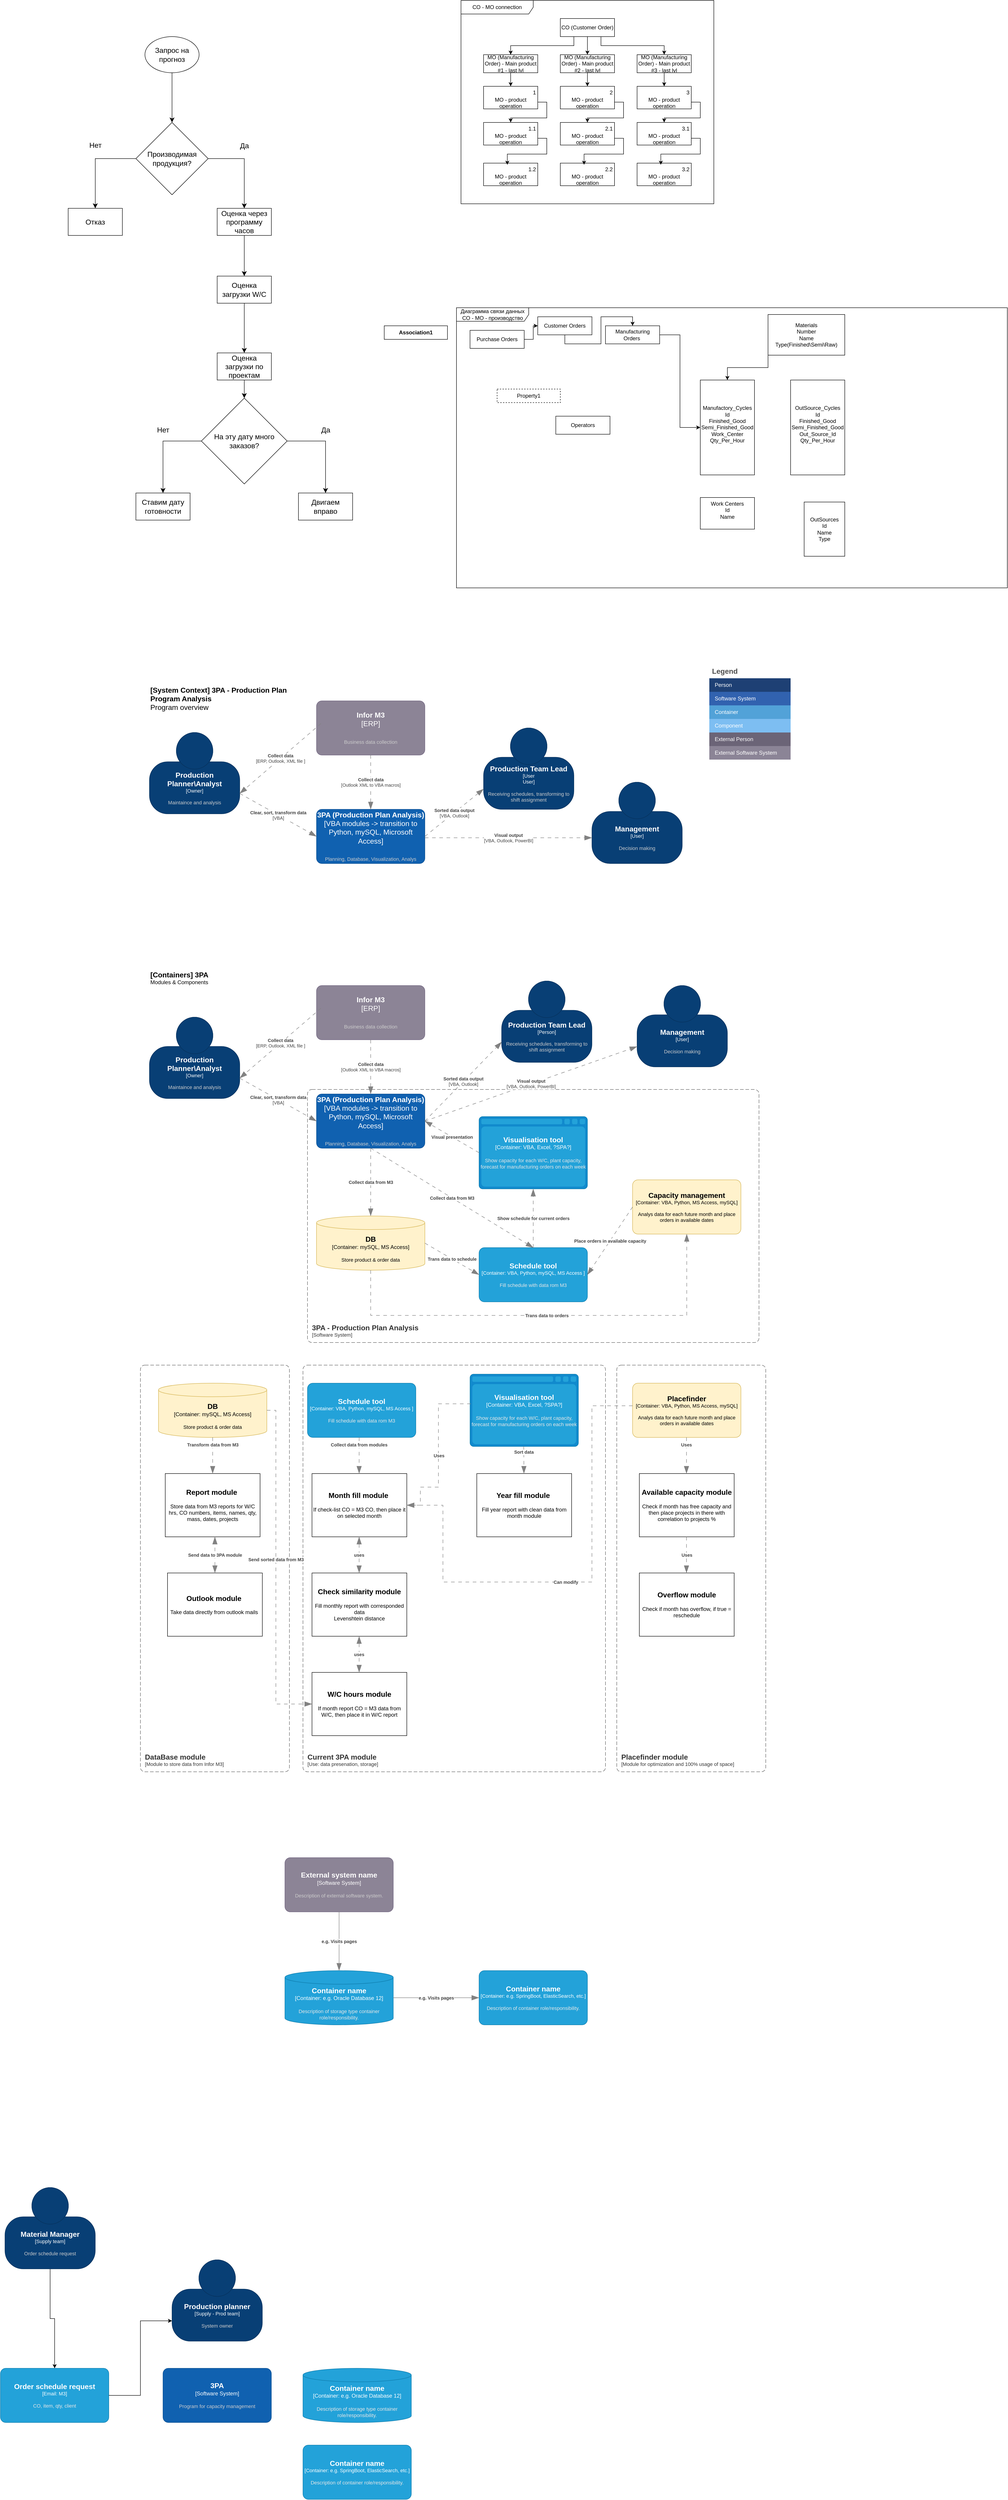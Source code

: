 <mxfile version="23.1.5" type="github">
  <diagram id="jrXY4hO8n29qiqvIHeQG" name="Page-1">
    <mxGraphModel dx="3062" dy="3804" grid="1" gridSize="10" guides="1" tooltips="1" connect="1" arrows="1" fold="1" page="0" pageScale="1" pageWidth="827" pageHeight="1169" math="0" shadow="0">
      <root>
        <mxCell id="0" />
        <mxCell id="1" parent="0" />
        <mxCell id="n138znTcwOguHpTBxl-C-11" value="" style="group" parent="1" vertex="1" connectable="0">
          <mxGeometry x="-1050" y="-1320" width="1180" height="400" as="geometry" />
        </mxCell>
        <object placeholders="1" c4Name="Production Planner\Analyst " c4Type="Owner" c4Description="Maintaince and analysis" label="&lt;font style=&quot;font-size: 16px&quot;&gt;&lt;b&gt;%c4Name%&lt;/b&gt;&lt;/font&gt;&lt;div&gt;[%c4Type%]&lt;/div&gt;&lt;br&gt;&lt;div&gt;&lt;font style=&quot;font-size: 11px&quot;&gt;&lt;font color=&quot;#cccccc&quot;&gt;%c4Description%&lt;/font&gt;&lt;/div&gt;" id="rVh3fXT_g2Ho22-3dsOA-1">
          <mxCell style="html=1;fontSize=11;dashed=0;whiteSpace=wrap;fillColor=#083F75;strokeColor=#06315C;fontColor=#ffffff;shape=mxgraph.c4.person2;align=center;metaEdit=1;points=[[0.5,0,0],[1,0.5,0],[1,0.75,0],[0.75,1,0],[0.5,1,0],[0.25,1,0],[0,0.75,0],[0,0.5,0]];resizable=0;" parent="n138znTcwOguHpTBxl-C-11" vertex="1">
            <mxGeometry y="110" width="200" height="180" as="geometry" />
          </mxCell>
        </object>
        <object placeholders="1" c4Name="3PA (Production Plan Analysis)" c4Type="VBA modules -&gt; transition to Python, mySQL, Microsoft Access" c4Description="Planning, Database, Visualization, Analys" label="&lt;font style=&quot;font-size: 16px&quot;&gt;&lt;b&gt;%c4Name%&lt;/b&gt;&lt;/font&gt;&lt;div&gt;[%c4Type%]&lt;/div&gt;&lt;br&gt;&lt;div&gt;&lt;font style=&quot;font-size: 11px&quot;&gt;&lt;font color=&quot;#cccccc&quot;&gt;%c4Description%&lt;/font&gt;&lt;/div&gt;" id="rVh3fXT_g2Ho22-3dsOA-3">
          <mxCell style="rounded=1;whiteSpace=wrap;html=1;labelBackgroundColor=none;fillColor=#1061B0;fontColor=#ffffff;align=center;arcSize=10;strokeColor=#0D5091;metaEdit=1;resizable=0;points=[[0.25,0,0],[0.5,0,0],[0.75,0,0],[1,0.25,0],[1,0.5,0],[1,0.75,0],[0.75,1,0],[0.5,1,0],[0.25,1,0],[0,0.75,0],[0,0.5,0],[0,0.25,0]];fontSize=16;" parent="n138znTcwOguHpTBxl-C-11" vertex="1">
            <mxGeometry x="370" y="280" width="240" height="120" as="geometry" />
          </mxCell>
        </object>
        <object placeholders="1" c4Name="Infor M3" c4Type="ERP" c4Description="Business data collection " label="&lt;font style=&quot;font-size: 16px&quot;&gt;&lt;b&gt;%c4Name%&lt;/b&gt;&lt;/font&gt;&lt;div&gt;[%c4Type%]&lt;/div&gt;&lt;br&gt;&lt;div&gt;&lt;font style=&quot;font-size: 11px&quot;&gt;&lt;font color=&quot;#cccccc&quot;&gt;%c4Description%&lt;/font&gt;&lt;/div&gt;" id="rVh3fXT_g2Ho22-3dsOA-4">
          <mxCell style="rounded=1;whiteSpace=wrap;html=1;labelBackgroundColor=none;fillColor=#8C8496;fontColor=#ffffff;align=center;arcSize=10;strokeColor=#736782;metaEdit=1;resizable=0;points=[[0.25,0,0],[0.5,0,0],[0.75,0,0],[1,0.25,0],[1,0.5,0],[1,0.75,0],[0.75,1,0],[0.5,1,0],[0.25,1,0],[0,0.75,0],[0,0.5,0],[0,0.25,0]];fontSize=16;" parent="n138znTcwOguHpTBxl-C-11" vertex="1">
            <mxGeometry x="370" y="40" width="240" height="120" as="geometry" />
          </mxCell>
        </object>
        <object placeholders="1" c4Name="Production Team Lead " c4Type="User&#xa;User" c4Description="Receiving schedules, transforming to &#xa;shift assignment" label="&lt;font style=&quot;font-size: 16px&quot;&gt;&lt;b&gt;%c4Name%&lt;/b&gt;&lt;/font&gt;&lt;div&gt;[%c4Type%]&lt;/div&gt;&lt;br&gt;&lt;div&gt;&lt;font style=&quot;font-size: 11px&quot;&gt;&lt;font color=&quot;#cccccc&quot;&gt;%c4Description%&lt;/font&gt;&lt;/div&gt;" id="rVh3fXT_g2Ho22-3dsOA-6">
          <mxCell style="html=1;fontSize=11;dashed=0;whiteSpace=wrap;fillColor=#083F75;strokeColor=#06315C;fontColor=#ffffff;shape=mxgraph.c4.person2;align=center;metaEdit=1;points=[[0.5,0,0],[1,0.5,0],[1,0.75,0],[0.75,1,0],[0.5,1,0],[0.25,1,0],[0,0.75,0],[0,0.5,0]];resizable=0;" parent="n138znTcwOguHpTBxl-C-11" vertex="1">
            <mxGeometry x="740" y="100" width="200" height="180" as="geometry" />
          </mxCell>
        </object>
        <object placeholders="1" c4Name="[System Context] 3PA - Production Plan Program Analysis" c4Type="ContainerScopeBoundary" c4Description="Program overview" label="&lt;font style=&quot;font-size: 16px&quot;&gt;&lt;b&gt;&lt;div style=&quot;text-align: left&quot;&gt;%c4Name%&lt;/div&gt;&lt;/b&gt;&lt;/font&gt;&lt;div style=&quot;text-align: left&quot;&gt;%c4Description%&lt;/div&gt;" id="rVh3fXT_g2Ho22-3dsOA-7">
          <mxCell style="text;html=1;strokeColor=none;fillColor=none;align=left;verticalAlign=top;whiteSpace=wrap;rounded=0;metaEdit=1;allowArrows=0;resizable=1;rotatable=0;connectable=0;recursiveResize=0;expand=0;pointerEvents=0;points=[[0.25,0,0],[0.5,0,0],[0.75,0,0],[1,0.25,0],[1,0.5,0],[1,0.75,0],[0.75,1,0],[0.5,1,0],[0.25,1,0],[0,0.75,0],[0,0.5,0],[0,0.25,0]];fontSize=16;" parent="n138znTcwOguHpTBxl-C-11" vertex="1">
            <mxGeometry width="310" height="40" as="geometry" />
          </mxCell>
        </object>
        <object placeholders="1" c4Type="Relationship" c4Technology="VBA" c4Description="Clear, sort, transform data" label="&lt;div style=&quot;text-align: left&quot;&gt;&lt;div style=&quot;text-align: center&quot;&gt;&lt;b&gt;%c4Description%&lt;/b&gt;&lt;/div&gt;&lt;div style=&quot;text-align: center&quot;&gt;[%c4Technology%]&lt;/div&gt;&lt;/div&gt;" id="rVh3fXT_g2Ho22-3dsOA-8">
          <mxCell style="endArrow=blockThin;html=1;fontSize=10;fontColor=#404040;strokeWidth=1;endFill=1;strokeColor=#828282;elbow=vertical;metaEdit=1;endSize=14;startSize=14;jumpStyle=arc;jumpSize=16;rounded=0;exitX=1;exitY=0.75;exitDx=0;exitDy=0;exitPerimeter=0;entryX=0;entryY=0.5;entryDx=0;entryDy=0;entryPerimeter=0;dashed=1;dashPattern=8 8;" parent="n138znTcwOguHpTBxl-C-11" source="rVh3fXT_g2Ho22-3dsOA-1" target="rVh3fXT_g2Ho22-3dsOA-3" edge="1">
            <mxGeometry width="240" relative="1" as="geometry">
              <mxPoint x="280" y="210" as="sourcePoint" />
              <mxPoint x="520" y="210" as="targetPoint" />
            </mxGeometry>
          </mxCell>
        </object>
        <object placeholders="1" c4Type="Relationship" c4Technology="ERP, Outlook, XML file " c4Description="Collect data" label="&lt;div style=&quot;text-align: left&quot;&gt;&lt;div style=&quot;text-align: center&quot;&gt;&lt;b&gt;%c4Description%&lt;/b&gt;&lt;/div&gt;&lt;div style=&quot;text-align: center&quot;&gt;[%c4Technology%]&lt;/div&gt;&lt;/div&gt;" id="rVh3fXT_g2Ho22-3dsOA-9">
          <mxCell style="endArrow=blockThin;html=1;fontSize=10;fontColor=#404040;strokeWidth=1;endFill=1;strokeColor=#828282;elbow=vertical;metaEdit=1;endSize=14;startSize=14;jumpStyle=arc;jumpSize=16;rounded=0;exitX=0;exitY=0.5;exitDx=0;exitDy=0;exitPerimeter=0;entryX=1;entryY=0.75;entryDx=0;entryDy=0;entryPerimeter=0;dashed=1;dashPattern=8 8;" parent="n138znTcwOguHpTBxl-C-11" target="rVh3fXT_g2Ho22-3dsOA-1" edge="1">
            <mxGeometry x="-0.002" width="240" relative="1" as="geometry">
              <mxPoint x="380" y="90" as="sourcePoint" />
              <mxPoint x="250" y="219.98" as="targetPoint" />
              <mxPoint as="offset" />
            </mxGeometry>
          </mxCell>
        </object>
        <object placeholders="1" c4Type="Relationship" c4Technology="Outlook XML to VBA macros" c4Description="Collect data" label="&lt;div style=&quot;text-align: left&quot;&gt;&lt;div style=&quot;text-align: center&quot;&gt;&lt;b&gt;%c4Description%&lt;/b&gt;&lt;/div&gt;&lt;div style=&quot;text-align: center&quot;&gt;[%c4Technology%]&lt;/div&gt;&lt;/div&gt;" id="rVh3fXT_g2Ho22-3dsOA-10">
          <mxCell style="endArrow=blockThin;html=1;fontSize=10;fontColor=#404040;strokeWidth=1;endFill=1;strokeColor=#828282;elbow=vertical;metaEdit=1;endSize=14;startSize=14;jumpStyle=arc;jumpSize=16;rounded=0;exitX=0.5;exitY=1;exitDx=0;exitDy=0;exitPerimeter=0;entryX=0.5;entryY=0;entryDx=0;entryDy=0;entryPerimeter=0;dashed=1;dashPattern=8 8;" parent="n138znTcwOguHpTBxl-C-11" source="rVh3fXT_g2Ho22-3dsOA-4" target="rVh3fXT_g2Ho22-3dsOA-3" edge="1">
            <mxGeometry width="240" relative="1" as="geometry">
              <mxPoint x="430" y="230" as="sourcePoint" />
              <mxPoint x="670" y="230" as="targetPoint" />
              <mxPoint as="offset" />
            </mxGeometry>
          </mxCell>
        </object>
        <object placeholders="1" c4Type="Relationship" c4Technology="VBA, Outlook" c4Description="Sorted data output " label="&lt;div style=&quot;text-align: left&quot;&gt;&lt;div style=&quot;text-align: center&quot;&gt;&lt;b&gt;%c4Description%&lt;/b&gt;&lt;/div&gt;&lt;div style=&quot;text-align: center&quot;&gt;[%c4Technology%]&lt;/div&gt;&lt;/div&gt;" id="rVh3fXT_g2Ho22-3dsOA-11">
          <mxCell style="endArrow=blockThin;html=1;fontSize=10;fontColor=#404040;strokeWidth=1;endFill=1;strokeColor=#828282;elbow=vertical;metaEdit=1;endSize=14;startSize=14;jumpStyle=arc;jumpSize=16;rounded=0;exitX=1;exitY=0.5;exitDx=0;exitDy=0;exitPerimeter=0;entryX=0;entryY=0.75;entryDx=0;entryDy=0;entryPerimeter=0;dashed=1;dashPattern=8 8;" parent="n138znTcwOguHpTBxl-C-11" source="rVh3fXT_g2Ho22-3dsOA-3" target="rVh3fXT_g2Ho22-3dsOA-6" edge="1">
            <mxGeometry x="0.001" width="240" relative="1" as="geometry">
              <mxPoint x="660" y="360" as="sourcePoint" />
              <mxPoint x="900" y="360" as="targetPoint" />
              <mxPoint as="offset" />
            </mxGeometry>
          </mxCell>
        </object>
        <object placeholders="1" c4Name="Management" c4Type="User" c4Description="Decision making" label="&lt;font style=&quot;font-size: 16px&quot;&gt;&lt;b&gt;%c4Name%&lt;/b&gt;&lt;/font&gt;&lt;div&gt;[%c4Type%]&lt;/div&gt;&lt;br&gt;&lt;div&gt;&lt;font style=&quot;font-size: 11px&quot;&gt;&lt;font color=&quot;#cccccc&quot;&gt;%c4Description%&lt;/font&gt;&lt;/div&gt;" id="n138znTcwOguHpTBxl-C-1">
          <mxCell style="html=1;fontSize=11;dashed=0;whiteSpace=wrap;fillColor=#083F75;strokeColor=#06315C;fontColor=#ffffff;shape=mxgraph.c4.person2;align=center;metaEdit=1;points=[[0.5,0,0],[1,0.5,0],[1,0.75,0],[0.75,1,0],[0.5,1,0],[0.25,1,0],[0,0.75,0],[0,0.5,0]];resizable=0;" parent="n138znTcwOguHpTBxl-C-11" vertex="1">
            <mxGeometry x="980" y="220" width="200" height="180" as="geometry" />
          </mxCell>
        </object>
        <object placeholders="1" c4Type="Relationship" c4Technology="VBA, Outlook, PowerBI" c4Description="Visual output " label="&lt;div style=&quot;text-align: left&quot;&gt;&lt;div style=&quot;text-align: center&quot;&gt;&lt;b&gt;%c4Description%&lt;/b&gt;&lt;/div&gt;&lt;div style=&quot;text-align: center&quot;&gt;[%c4Technology%]&lt;/div&gt;&lt;/div&gt;" id="n138znTcwOguHpTBxl-C-2">
          <mxCell style="endArrow=blockThin;html=1;fontSize=10;fontColor=#404040;strokeWidth=1;endFill=1;strokeColor=#828282;elbow=vertical;metaEdit=1;endSize=14;startSize=14;jumpStyle=arc;jumpSize=16;rounded=0;dashed=1;dashPattern=8 8;" parent="n138znTcwOguHpTBxl-C-11" edge="1">
            <mxGeometry x="0.001" width="240" relative="1" as="geometry">
              <mxPoint x="610" y="343" as="sourcePoint" />
              <mxPoint x="980" y="343" as="targetPoint" />
              <mxPoint as="offset" />
            </mxGeometry>
          </mxCell>
        </object>
        <mxCell id="n138znTcwOguHpTBxl-C-12" value="" style="group" parent="1" vertex="1" connectable="0">
          <mxGeometry x="-1050" y="-690" width="1350" height="830" as="geometry" />
        </mxCell>
        <object placeholders="1" c4Name="[Containers] 3PA" c4Type="ContainerDiagramTitle" c4Description="Modules &amp; Components " label="&lt;font style=&quot;font-size: 16px&quot;&gt;&lt;b&gt;&lt;div style=&quot;text-align: left&quot;&gt;%c4Name%&lt;/div&gt;&lt;/b&gt;&lt;/font&gt;&lt;div style=&quot;text-align: left&quot;&gt;%c4Description%&lt;/div&gt;" id="JKiIZta1AgnHO22XSfvL-1">
          <mxCell style="text;html=1;strokeColor=none;fillColor=none;align=left;verticalAlign=top;whiteSpace=wrap;rounded=0;metaEdit=1;allowArrows=0;resizable=1;rotatable=0;connectable=0;recursiveResize=0;expand=0;pointerEvents=0;points=[[0.25,0,0],[0.5,0,0],[0.75,0,0],[1,0.25,0],[1,0.5,0],[1,0.75,0],[0.75,1,0],[0.5,1,0],[0.25,1,0],[0,0.75,0],[0,0.5,0],[0,0.25,0]];" parent="n138znTcwOguHpTBxl-C-12" vertex="1">
            <mxGeometry width="260" height="40" as="geometry" />
          </mxCell>
        </object>
        <object placeholders="1" c4Name="Production Planner\Analyst " c4Type="Owner" c4Description="Maintaince and analysis" label="&lt;font style=&quot;font-size: 16px&quot;&gt;&lt;b&gt;%c4Name%&lt;/b&gt;&lt;/font&gt;&lt;div&gt;[%c4Type%]&lt;/div&gt;&lt;br&gt;&lt;div&gt;&lt;font style=&quot;font-size: 11px&quot;&gt;&lt;font color=&quot;#cccccc&quot;&gt;%c4Description%&lt;/font&gt;&lt;/div&gt;" id="JKiIZta1AgnHO22XSfvL-2">
          <mxCell style="html=1;fontSize=11;dashed=0;whiteSpace=wrap;fillColor=#083F75;strokeColor=#06315C;fontColor=#ffffff;shape=mxgraph.c4.person2;align=center;metaEdit=1;points=[[0.5,0,0],[1,0.5,0],[1,0.75,0],[0.75,1,0],[0.5,1,0],[0.25,1,0],[0,0.75,0],[0,0.5,0]];resizable=0;" parent="n138znTcwOguHpTBxl-C-12" vertex="1">
            <mxGeometry y="110" width="200" height="180" as="geometry" />
          </mxCell>
        </object>
        <object placeholders="1" c4Name="3PA (Production Plan Analysis)" c4Type="VBA modules -&gt; transition to Python, mySQL, Microsoft Access" c4Description="Planning, Database, Visualization, Analys" label="&lt;font style=&quot;font-size: 16px&quot;&gt;&lt;b&gt;%c4Name%&lt;/b&gt;&lt;/font&gt;&lt;div&gt;[%c4Type%]&lt;/div&gt;&lt;br&gt;&lt;div&gt;&lt;font style=&quot;font-size: 11px&quot;&gt;&lt;font color=&quot;#cccccc&quot;&gt;%c4Description%&lt;/font&gt;&lt;/div&gt;" id="JKiIZta1AgnHO22XSfvL-3">
          <mxCell style="rounded=1;whiteSpace=wrap;html=1;labelBackgroundColor=none;fillColor=#1061B0;fontColor=#ffffff;align=center;arcSize=10;strokeColor=#0D5091;metaEdit=1;resizable=0;points=[[0.25,0,0],[0.5,0,0],[0.75,0,0],[1,0.25,0],[1,0.5,0],[1,0.75,0],[0.75,1,0],[0.5,1,0],[0.25,1,0],[0,0.75,0],[0,0.5,0],[0,0.25,0]];fontSize=16;" parent="n138znTcwOguHpTBxl-C-12" vertex="1">
            <mxGeometry x="370" y="280" width="240" height="120" as="geometry" />
          </mxCell>
        </object>
        <object placeholders="1" c4Name="Infor M3" c4Type="ERP" c4Description="Business data collection " label="&lt;font style=&quot;font-size: 16px&quot;&gt;&lt;b&gt;%c4Name%&lt;/b&gt;&lt;/font&gt;&lt;div&gt;[%c4Type%]&lt;/div&gt;&lt;br&gt;&lt;div&gt;&lt;font style=&quot;font-size: 11px&quot;&gt;&lt;font color=&quot;#cccccc&quot;&gt;%c4Description%&lt;/font&gt;&lt;/div&gt;" id="JKiIZta1AgnHO22XSfvL-4">
          <mxCell style="rounded=1;whiteSpace=wrap;html=1;labelBackgroundColor=none;fillColor=#8C8496;fontColor=#ffffff;align=center;arcSize=10;strokeColor=#736782;metaEdit=1;resizable=0;points=[[0.25,0,0],[0.5,0,0],[0.75,0,0],[1,0.25,0],[1,0.5,0],[1,0.75,0],[0.75,1,0],[0.5,1,0],[0.25,1,0],[0,0.75,0],[0,0.5,0],[0,0.25,0]];fontSize=16;" parent="n138znTcwOguHpTBxl-C-12" vertex="1">
            <mxGeometry x="370" y="40" width="240" height="120" as="geometry" />
          </mxCell>
        </object>
        <object placeholders="1" c4Name="Production Team Lead " c4Type="Person" c4Description="Receiving schedules, transforming to &#xa;shift assignment" label="&lt;font style=&quot;font-size: 16px&quot;&gt;&lt;b&gt;%c4Name%&lt;/b&gt;&lt;/font&gt;&lt;div&gt;[%c4Type%]&lt;/div&gt;&lt;br&gt;&lt;div&gt;&lt;font style=&quot;font-size: 11px&quot;&gt;&lt;font color=&quot;#cccccc&quot;&gt;%c4Description%&lt;/font&gt;&lt;/div&gt;" id="JKiIZta1AgnHO22XSfvL-5">
          <mxCell style="html=1;fontSize=11;dashed=0;whiteSpace=wrap;fillColor=#083F75;strokeColor=#06315C;fontColor=#ffffff;shape=mxgraph.c4.person2;align=center;metaEdit=1;points=[[0.5,0,0],[1,0.5,0],[1,0.75,0],[0.75,1,0],[0.5,1,0],[0.25,1,0],[0,0.75,0],[0,0.5,0]];resizable=0;" parent="n138znTcwOguHpTBxl-C-12" vertex="1">
            <mxGeometry x="780" y="30" width="200" height="180" as="geometry" />
          </mxCell>
        </object>
        <object placeholders="1" c4Type="Relationship" c4Technology="VBA" c4Description="Clear, sort, transform data" label="&lt;div style=&quot;text-align: left&quot;&gt;&lt;div style=&quot;text-align: center&quot;&gt;&lt;b&gt;%c4Description%&lt;/b&gt;&lt;/div&gt;&lt;div style=&quot;text-align: center&quot;&gt;[%c4Technology%]&lt;/div&gt;&lt;/div&gt;" id="JKiIZta1AgnHO22XSfvL-6">
          <mxCell style="endArrow=blockThin;html=1;fontSize=10;fontColor=#404040;strokeWidth=1;endFill=1;strokeColor=#828282;elbow=vertical;metaEdit=1;endSize=14;startSize=14;jumpStyle=arc;jumpSize=16;rounded=0;exitX=1;exitY=0.75;exitDx=0;exitDy=0;exitPerimeter=0;entryX=0;entryY=0.5;entryDx=0;entryDy=0;entryPerimeter=0;dashed=1;dashPattern=8 8;" parent="n138znTcwOguHpTBxl-C-12" source="JKiIZta1AgnHO22XSfvL-2" target="JKiIZta1AgnHO22XSfvL-3" edge="1">
            <mxGeometry width="240" relative="1" as="geometry">
              <mxPoint x="280" y="210" as="sourcePoint" />
              <mxPoint x="520" y="210" as="targetPoint" />
            </mxGeometry>
          </mxCell>
        </object>
        <object placeholders="1" c4Type="Relationship" c4Technology="ERP, Outlook, XML file " c4Description="Collect data" label="&lt;div style=&quot;text-align: left&quot;&gt;&lt;div style=&quot;text-align: center&quot;&gt;&lt;b&gt;%c4Description%&lt;/b&gt;&lt;/div&gt;&lt;div style=&quot;text-align: center&quot;&gt;[%c4Technology%]&lt;/div&gt;&lt;/div&gt;" id="JKiIZta1AgnHO22XSfvL-7">
          <mxCell style="endArrow=blockThin;html=1;fontSize=10;fontColor=#404040;strokeWidth=1;endFill=1;strokeColor=#828282;elbow=vertical;metaEdit=1;endSize=14;startSize=14;jumpStyle=arc;jumpSize=16;rounded=0;exitX=0;exitY=0.5;exitDx=0;exitDy=0;exitPerimeter=0;entryX=1;entryY=0.75;entryDx=0;entryDy=0;entryPerimeter=0;dashed=1;dashPattern=8 8;" parent="n138znTcwOguHpTBxl-C-12" target="JKiIZta1AgnHO22XSfvL-2" edge="1">
            <mxGeometry x="-0.002" width="240" relative="1" as="geometry">
              <mxPoint x="380" y="90" as="sourcePoint" />
              <mxPoint x="250" y="219.98" as="targetPoint" />
              <mxPoint as="offset" />
            </mxGeometry>
          </mxCell>
        </object>
        <object placeholders="1" c4Type="Relationship" c4Technology="Outlook XML to VBA macros" c4Description="Collect data" label="&lt;div style=&quot;text-align: left&quot;&gt;&lt;div style=&quot;text-align: center&quot;&gt;&lt;b&gt;%c4Description%&lt;/b&gt;&lt;/div&gt;&lt;div style=&quot;text-align: center&quot;&gt;[%c4Technology%]&lt;/div&gt;&lt;/div&gt;" id="JKiIZta1AgnHO22XSfvL-8">
          <mxCell style="endArrow=blockThin;html=1;fontSize=10;fontColor=#404040;strokeWidth=1;endFill=1;strokeColor=#828282;elbow=vertical;metaEdit=1;endSize=14;startSize=14;jumpStyle=arc;jumpSize=16;rounded=0;exitX=0.5;exitY=1;exitDx=0;exitDy=0;exitPerimeter=0;entryX=0.5;entryY=0;entryDx=0;entryDy=0;entryPerimeter=0;dashed=1;dashPattern=8 8;" parent="n138znTcwOguHpTBxl-C-12" source="JKiIZta1AgnHO22XSfvL-4" target="JKiIZta1AgnHO22XSfvL-3" edge="1">
            <mxGeometry width="240" relative="1" as="geometry">
              <mxPoint x="430" y="230" as="sourcePoint" />
              <mxPoint x="670" y="230" as="targetPoint" />
            </mxGeometry>
          </mxCell>
        </object>
        <object placeholders="1" c4Type="Relationship" c4Technology="VBA, Outlook" c4Description="Sorted data output " label="&lt;div style=&quot;text-align: left&quot;&gt;&lt;div style=&quot;text-align: center&quot;&gt;&lt;b&gt;%c4Description%&lt;/b&gt;&lt;/div&gt;&lt;div style=&quot;text-align: center&quot;&gt;[%c4Technology%]&lt;/div&gt;&lt;/div&gt;" id="JKiIZta1AgnHO22XSfvL-9">
          <mxCell style="endArrow=blockThin;html=1;fontSize=10;fontColor=#404040;strokeWidth=1;endFill=1;strokeColor=#828282;elbow=vertical;metaEdit=1;endSize=14;startSize=14;jumpStyle=arc;jumpSize=16;rounded=0;exitX=1;exitY=0.5;exitDx=0;exitDy=0;exitPerimeter=0;entryX=0;entryY=0.75;entryDx=0;entryDy=0;entryPerimeter=0;dashed=1;dashPattern=8 8;" parent="n138znTcwOguHpTBxl-C-12" source="JKiIZta1AgnHO22XSfvL-3" target="JKiIZta1AgnHO22XSfvL-5" edge="1">
            <mxGeometry x="0.001" width="240" relative="1" as="geometry">
              <mxPoint x="660" y="360" as="sourcePoint" />
              <mxPoint x="900" y="360" as="targetPoint" />
              <mxPoint as="offset" />
            </mxGeometry>
          </mxCell>
        </object>
        <object placeholders="1" c4Name="3PA - Production Plan Analysis" c4Type="SystemScopeBoundary" c4Application="Software System" label="&lt;font style=&quot;font-size: 16px&quot;&gt;&lt;b&gt;&lt;div style=&quot;text-align: left&quot;&gt;%c4Name%&lt;/div&gt;&lt;/b&gt;&lt;/font&gt;&lt;div style=&quot;text-align: left&quot;&gt;[%c4Application%]&lt;/div&gt;" id="JKiIZta1AgnHO22XSfvL-12">
          <mxCell style="rounded=1;fontSize=11;whiteSpace=wrap;html=1;dashed=1;arcSize=20;fillColor=none;strokeColor=#666666;fontColor=#333333;labelBackgroundColor=none;align=left;verticalAlign=bottom;labelBorderColor=none;spacingTop=0;spacing=10;dashPattern=8 4;metaEdit=1;rotatable=0;perimeter=rectanglePerimeter;noLabel=0;labelPadding=0;allowArrows=0;connectable=0;expand=0;recursiveResize=0;editable=1;pointerEvents=0;absoluteArcSize=1;points=[[0.25,0,0],[0.5,0,0],[0.75,0,0],[1,0.25,0],[1,0.5,0],[1,0.75,0],[0.75,1,0],[0.5,1,0],[0.25,1,0],[0,0.75,0],[0,0.5,0],[0,0.25,0]];" parent="n138znTcwOguHpTBxl-C-12" vertex="1">
            <mxGeometry x="350" y="270" width="1000" height="560" as="geometry" />
          </mxCell>
        </object>
        <object placeholders="1" c4Type="DB" c4Container="Container" c4Technology="mySQL, MS Access" c4Description="Store product &amp; order data " label="&lt;font style=&quot;font-size: 16px&quot;&gt;&lt;b&gt;%c4Type%&lt;/b&gt;&lt;/font&gt;&lt;div&gt;[%c4Container%:&amp;nbsp;%c4Technology%]&lt;/div&gt;&lt;br&gt;&lt;div&gt;&lt;font style=&quot;font-size: 11px&quot;&gt;&lt;font&gt;%c4Description%&lt;/font&gt;&lt;/font&gt;&lt;/div&gt;" id="JKiIZta1AgnHO22XSfvL-13">
          <mxCell style="shape=cylinder3;size=15;whiteSpace=wrap;html=1;boundedLbl=1;rounded=0;labelBackgroundColor=none;fillColor=#fff2cc;fontSize=12;align=center;strokeColor=#d6b656;metaEdit=1;points=[[0.5,0,0],[1,0.25,0],[1,0.5,0],[1,0.75,0],[0.5,1,0],[0,0.75,0],[0,0.5,0],[0,0.25,0]];resizable=0;fontColor=default;" parent="n138znTcwOguHpTBxl-C-12" vertex="1">
            <mxGeometry x="370" y="550" width="240" height="120" as="geometry" />
          </mxCell>
        </object>
        <object placeholders="1" c4Name="Schedule tool" c4Type="Container" c4Technology="VBA, Python, mySQL, MS Access " c4Description="Fill schedule with data rom M3" label="&lt;font style=&quot;font-size: 16px&quot;&gt;&lt;b&gt;%c4Name%&lt;/b&gt;&lt;/font&gt;&lt;div&gt;[%c4Type%: %c4Technology%]&lt;/div&gt;&lt;br&gt;&lt;div&gt;&lt;font style=&quot;font-size: 11px&quot;&gt;&lt;font color=&quot;#E6E6E6&quot;&gt;%c4Description%&lt;/font&gt;&lt;/div&gt;" id="JKiIZta1AgnHO22XSfvL-14">
          <mxCell style="rounded=1;whiteSpace=wrap;html=1;fontSize=11;labelBackgroundColor=none;fillColor=#23A2D9;fontColor=#ffffff;align=center;arcSize=10;strokeColor=#0E7DAD;metaEdit=1;resizable=0;points=[[0.25,0,0],[0.5,0,0],[0.75,0,0],[1,0.25,0],[1,0.5,0],[1,0.75,0],[0.75,1,0],[0.5,1,0],[0.25,1,0],[0,0.75,0],[0,0.5,0],[0,0.25,0]];" parent="n138znTcwOguHpTBxl-C-12" vertex="1">
            <mxGeometry x="730" y="620" width="240" height="120" as="geometry" />
          </mxCell>
        </object>
        <object placeholders="1" c4Type="Visualisation tool" c4Container="Container" c4Technology="VBA, Excel, ?SPA?" c4Description="Show capacity for each W/C, plant capacity, forecast for manufacturing orders on each week" label="&lt;font style=&quot;font-size: 16px&quot;&gt;&lt;b&gt;%c4Type%&lt;/b&gt;&lt;/font&gt;&lt;div&gt;[%c4Container%:&amp;nbsp;%c4Technology%]&lt;/div&gt;&lt;br&gt;&lt;div&gt;&lt;font style=&quot;font-size: 11px&quot;&gt;&lt;font color=&quot;#E6E6E6&quot;&gt;%c4Description%&lt;/font&gt;&lt;/div&gt;" id="JKiIZta1AgnHO22XSfvL-15">
          <mxCell style="shape=mxgraph.c4.webBrowserContainer2;whiteSpace=wrap;html=1;boundedLbl=1;rounded=0;labelBackgroundColor=none;strokeColor=#118ACD;fillColor=#23A2D9;strokeColor=#118ACD;strokeColor2=#0E7DAD;fontSize=12;fontColor=#ffffff;align=center;metaEdit=1;points=[[0.5,0,0],[1,0.25,0],[1,0.5,0],[1,0.75,0],[0.5,1,0],[0,0.75,0],[0,0.5,0],[0,0.25,0]];resizable=0;" parent="n138znTcwOguHpTBxl-C-12" vertex="1">
            <mxGeometry x="730" y="330" width="240" height="160" as="geometry" />
          </mxCell>
        </object>
        <object placeholders="1" c4Name="Capacity management" c4Type="Container" c4Technology="VBA, Python, MS Access, mySQL" c4Description="Analys data for each future month and place orders in available dates " label="&lt;font style=&quot;font-size: 16px&quot;&gt;&lt;b&gt;%c4Name%&lt;/b&gt;&lt;/font&gt;&lt;div&gt;[%c4Type%: %c4Technology%]&lt;/div&gt;&lt;br&gt;&lt;div&gt;&lt;font style=&quot;font-size: 11px&quot;&gt;&lt;font&gt;%c4Description%&lt;/font&gt;&lt;/font&gt;&lt;/div&gt;" id="JKiIZta1AgnHO22XSfvL-16">
          <mxCell style="rounded=1;whiteSpace=wrap;html=1;fontSize=11;labelBackgroundColor=none;align=center;arcSize=10;metaEdit=1;resizable=0;points=[[0.25,0,0],[0.5,0,0],[0.75,0,0],[1,0.25,0],[1,0.5,0],[1,0.75,0],[0.75,1,0],[0.5,1,0],[0.25,1,0],[0,0.75,0],[0,0.5,0],[0,0.25,0]];fillColor=#fff2cc;strokeColor=#d6b656;fontColor=default;" parent="n138znTcwOguHpTBxl-C-12" vertex="1">
            <mxGeometry x="1070" y="470" width="240" height="120" as="geometry" />
          </mxCell>
        </object>
        <object placeholders="1" c4Type="Relationship" c4Description="Collect data from M3" label="&lt;div style=&quot;text-align: left&quot;&gt;&lt;div style=&quot;text-align: center&quot;&gt;&lt;b&gt;%c4Description%&lt;/b&gt;&lt;/div&gt;" id="JKiIZta1AgnHO22XSfvL-17">
          <mxCell style="endArrow=blockThin;html=1;fontSize=10;fontColor=#404040;strokeWidth=1;endFill=1;strokeColor=#828282;elbow=vertical;metaEdit=1;endSize=14;startSize=14;jumpStyle=arc;jumpSize=16;rounded=0;exitX=0.5;exitY=1;exitDx=0;exitDy=0;exitPerimeter=0;dashed=1;dashPattern=8 8;" parent="n138znTcwOguHpTBxl-C-12" source="JKiIZta1AgnHO22XSfvL-3" edge="1">
            <mxGeometry width="240" relative="1" as="geometry">
              <mxPoint x="510" y="480" as="sourcePoint" />
              <mxPoint x="490" y="550" as="targetPoint" />
            </mxGeometry>
          </mxCell>
        </object>
        <object placeholders="1" c4Type="Relationship" c4Description="Trans data to schedule" label="&lt;div style=&quot;text-align: left&quot;&gt;&lt;div style=&quot;text-align: center&quot;&gt;&lt;b&gt;%c4Description%&lt;/b&gt;&lt;/div&gt;" id="JKiIZta1AgnHO22XSfvL-18">
          <mxCell style="endArrow=blockThin;html=1;fontSize=10;fontColor=#404040;strokeWidth=1;endFill=1;strokeColor=#828282;elbow=vertical;metaEdit=1;endSize=14;startSize=14;jumpStyle=arc;jumpSize=16;rounded=0;exitX=1;exitY=0.5;exitDx=0;exitDy=0;exitPerimeter=0;dashed=1;dashPattern=8 8;entryX=0;entryY=0.5;entryDx=0;entryDy=0;entryPerimeter=0;verticalAlign=middle;" parent="n138znTcwOguHpTBxl-C-12" source="JKiIZta1AgnHO22XSfvL-13" target="JKiIZta1AgnHO22XSfvL-14" edge="1">
            <mxGeometry width="240" relative="1" as="geometry">
              <mxPoint x="650" y="630" as="sourcePoint" />
              <mxPoint x="650" y="780" as="targetPoint" />
            </mxGeometry>
          </mxCell>
        </object>
        <object placeholders="1" c4Type="Relationship" c4Description="Place orders in available capacity " label="&lt;div style=&quot;text-align: left&quot;&gt;&lt;div style=&quot;text-align: center&quot;&gt;&lt;b&gt;%c4Description%&lt;/b&gt;&lt;/div&gt;" id="JKiIZta1AgnHO22XSfvL-20">
          <mxCell style="endArrow=blockThin;html=1;fontSize=10;fontColor=#404040;strokeWidth=1;endFill=1;strokeColor=#828282;elbow=vertical;metaEdit=1;endSize=14;startSize=14;jumpStyle=arc;jumpSize=16;rounded=0;exitX=0;exitY=0.5;exitDx=0;exitDy=0;exitPerimeter=0;dashed=1;dashPattern=8 8;entryX=1;entryY=0.5;entryDx=0;entryDy=0;entryPerimeter=0;" parent="n138znTcwOguHpTBxl-C-12" source="JKiIZta1AgnHO22XSfvL-16" target="JKiIZta1AgnHO22XSfvL-14" edge="1">
            <mxGeometry width="240" relative="1" as="geometry">
              <mxPoint x="620" y="620" as="sourcePoint" />
              <mxPoint x="1010" y="570" as="targetPoint" />
            </mxGeometry>
          </mxCell>
        </object>
        <object placeholders="1" c4Type="Relationship" c4Description="Show schedule for current orders" label="&lt;div style=&quot;text-align: left&quot;&gt;&lt;div style=&quot;text-align: center&quot;&gt;&lt;b&gt;%c4Description%&lt;/b&gt;&lt;/div&gt;" id="JKiIZta1AgnHO22XSfvL-22">
          <mxCell style="endArrow=blockThin;html=1;fontSize=10;fontColor=#404040;strokeWidth=1;endFill=1;strokeColor=#828282;elbow=vertical;metaEdit=1;endSize=14;startSize=14;jumpStyle=arc;jumpSize=16;rounded=0;exitX=0.5;exitY=0;exitDx=0;exitDy=0;exitPerimeter=0;dashed=1;dashPattern=8 8;entryX=0.5;entryY=1;entryDx=0;entryDy=0;entryPerimeter=0;" parent="n138znTcwOguHpTBxl-C-12" source="JKiIZta1AgnHO22XSfvL-14" target="JKiIZta1AgnHO22XSfvL-15" edge="1">
            <mxGeometry width="240" relative="1" as="geometry">
              <mxPoint x="1220" y="560" as="sourcePoint" />
              <mxPoint x="980" y="420" as="targetPoint" />
            </mxGeometry>
          </mxCell>
        </object>
        <object placeholders="1" c4Type="Relationship" c4Description="Trans data to orders" label="&lt;div style=&quot;text-align: left&quot;&gt;&lt;div style=&quot;text-align: center&quot;&gt;&lt;b&gt;%c4Description%&lt;/b&gt;&lt;/div&gt;" id="JKiIZta1AgnHO22XSfvL-23">
          <mxCell style="endArrow=blockThin;html=1;fontSize=10;fontColor=#404040;strokeWidth=1;endFill=1;strokeColor=#828282;elbow=vertical;metaEdit=1;endSize=14;startSize=14;jumpStyle=arc;jumpSize=16;rounded=0;exitX=0.5;exitY=1;exitDx=0;exitDy=0;exitPerimeter=0;dashed=1;dashPattern=8 8;entryX=0.5;entryY=1;entryDx=0;entryDy=0;entryPerimeter=0;edgeStyle=orthogonalEdgeStyle;" parent="n138znTcwOguHpTBxl-C-12" source="JKiIZta1AgnHO22XSfvL-13" target="JKiIZta1AgnHO22XSfvL-16" edge="1">
            <mxGeometry width="240" relative="1" as="geometry">
              <mxPoint x="860" y="630" as="sourcePoint" />
              <mxPoint x="860" y="500" as="targetPoint" />
              <Array as="points">
                <mxPoint x="490" y="770" />
                <mxPoint x="1190" y="770" />
              </Array>
            </mxGeometry>
          </mxCell>
        </object>
        <object placeholders="1" c4Type="Relationship" c4Description="Visual presentation" label="&lt;div style=&quot;text-align: left&quot;&gt;&lt;div style=&quot;text-align: center&quot;&gt;&lt;b&gt;%c4Description%&lt;/b&gt;&lt;/div&gt;" id="JKiIZta1AgnHO22XSfvL-24">
          <mxCell style="endArrow=blockThin;html=1;fontSize=10;fontColor=#404040;strokeWidth=1;endFill=1;strokeColor=#828282;elbow=vertical;metaEdit=1;endSize=14;startSize=14;jumpStyle=arc;jumpSize=16;rounded=0;exitX=0;exitY=0.5;exitDx=0;exitDy=0;exitPerimeter=0;dashed=1;dashPattern=8 8;entryX=1;entryY=0.5;entryDx=0;entryDy=0;entryPerimeter=0;" parent="n138znTcwOguHpTBxl-C-12" source="JKiIZta1AgnHO22XSfvL-15" target="JKiIZta1AgnHO22XSfvL-3" edge="1">
            <mxGeometry width="240" relative="1" as="geometry">
              <mxPoint x="1220" y="560" as="sourcePoint" />
              <mxPoint x="980" y="420" as="targetPoint" />
            </mxGeometry>
          </mxCell>
        </object>
        <object placeholders="1" c4Name="Management" c4Type="User" c4Description="Decision making" label="&lt;font style=&quot;font-size: 16px&quot;&gt;&lt;b&gt;%c4Name%&lt;/b&gt;&lt;/font&gt;&lt;div&gt;[%c4Type%]&lt;/div&gt;&lt;br&gt;&lt;div&gt;&lt;font style=&quot;font-size: 11px&quot;&gt;&lt;font color=&quot;#cccccc&quot;&gt;%c4Description%&lt;/font&gt;&lt;/div&gt;" id="n138znTcwOguHpTBxl-C-3">
          <mxCell style="html=1;fontSize=11;dashed=0;whiteSpace=wrap;fillColor=#083F75;strokeColor=#06315C;fontColor=#ffffff;shape=mxgraph.c4.person2;align=center;metaEdit=1;points=[[0.5,0,0],[1,0.5,0],[1,0.75,0],[0.75,1,0],[0.5,1,0],[0.25,1,0],[0,0.75,0],[0,0.5,0]];resizable=0;" parent="n138znTcwOguHpTBxl-C-12" vertex="1">
            <mxGeometry x="1080" y="40" width="200" height="180" as="geometry" />
          </mxCell>
        </object>
        <object placeholders="1" c4Type="Relationship" c4Technology="VBA, Outlook, PowerBI" c4Description="Visual output" label="&lt;div style=&quot;text-align: left&quot;&gt;&lt;div style=&quot;text-align: center&quot;&gt;&lt;b&gt;%c4Description%&lt;/b&gt;&lt;/div&gt;&lt;div style=&quot;text-align: center&quot;&gt;[%c4Technology%]&lt;/div&gt;&lt;/div&gt;" id="n138znTcwOguHpTBxl-C-4">
          <mxCell style="endArrow=blockThin;html=1;fontSize=10;fontColor=#404040;strokeWidth=1;endFill=1;strokeColor=#828282;elbow=vertical;metaEdit=1;endSize=14;startSize=14;jumpStyle=arc;jumpSize=16;rounded=0;dashed=1;dashPattern=8 8;exitX=1;exitY=0.5;exitDx=0;exitDy=0;exitPerimeter=0;entryX=0;entryY=0.75;entryDx=0;entryDy=0;entryPerimeter=0;" parent="n138znTcwOguHpTBxl-C-12" source="JKiIZta1AgnHO22XSfvL-3" target="n138znTcwOguHpTBxl-C-3" edge="1">
            <mxGeometry x="0.001" width="240" relative="1" as="geometry">
              <mxPoint x="660" y="153" as="sourcePoint" />
              <mxPoint x="1030" y="153" as="targetPoint" />
              <mxPoint as="offset" />
            </mxGeometry>
          </mxCell>
        </object>
        <object placeholders="1" c4Type="Relationship" c4Description="Collect data from M3" label="&lt;div style=&quot;text-align: left&quot;&gt;&lt;div style=&quot;text-align: center&quot;&gt;&lt;b&gt;%c4Description%&lt;/b&gt;&lt;/div&gt;" id="n138znTcwOguHpTBxl-C-5">
          <mxCell style="endArrow=blockThin;html=1;fontSize=10;fontColor=#404040;strokeWidth=1;endFill=1;strokeColor=#828282;elbow=vertical;metaEdit=1;endSize=14;startSize=14;jumpStyle=arc;jumpSize=16;rounded=0;exitX=0.5;exitY=1;exitDx=0;exitDy=0;exitPerimeter=0;dashed=1;dashPattern=8 8;entryX=0.5;entryY=0;entryDx=0;entryDy=0;entryPerimeter=0;" parent="n138znTcwOguHpTBxl-C-12" source="JKiIZta1AgnHO22XSfvL-3" target="JKiIZta1AgnHO22XSfvL-14" edge="1">
            <mxGeometry width="240" relative="1" as="geometry">
              <mxPoint x="500" y="410" as="sourcePoint" />
              <mxPoint x="500" y="560" as="targetPoint" />
            </mxGeometry>
          </mxCell>
        </object>
        <mxCell id="n138znTcwOguHpTBxl-C-14" value="" style="group" parent="1" vertex="1" connectable="0">
          <mxGeometry x="-1070" y="190" width="1385" height="900" as="geometry" />
        </mxCell>
        <object placeholders="1" c4Name="Schedule tool" c4Type="Container" c4Technology="VBA, Python, mySQL, MS Access " c4Description="Fill schedule with data rom M3" label="&lt;font style=&quot;font-size: 16px&quot;&gt;&lt;b&gt;%c4Name%&lt;/b&gt;&lt;/font&gt;&lt;div&gt;[%c4Type%: %c4Technology%]&lt;/div&gt;&lt;br&gt;&lt;div&gt;&lt;font style=&quot;font-size: 11px&quot;&gt;&lt;font color=&quot;#E6E6E6&quot;&gt;%c4Description%&lt;/font&gt;&lt;/div&gt;" id="orw1yc3T5QVGmbpuPVik-2">
          <mxCell style="rounded=1;whiteSpace=wrap;html=1;fontSize=11;labelBackgroundColor=none;fillColor=#23A2D9;fontColor=#ffffff;align=center;arcSize=10;strokeColor=#0E7DAD;metaEdit=1;resizable=0;points=[[0.25,0,0],[0.5,0,0],[0.75,0,0],[1,0.25,0],[1,0.5,0],[1,0.75,0],[0.75,1,0],[0.5,1,0],[0.25,1,0],[0,0.75,0],[0,0.5,0],[0,0.25,0]];" parent="n138znTcwOguHpTBxl-C-14" vertex="1">
            <mxGeometry x="370" y="40" width="240" height="120" as="geometry" />
          </mxCell>
        </object>
        <object placeholders="1" c4Name="Placefinder" c4Type="Container" c4Technology="VBA, Python, MS Access, mySQL" c4Description="Analys data for each future month and place orders in available dates " label="&lt;font style=&quot;font-size: 16px&quot;&gt;&lt;b&gt;%c4Name%&lt;/b&gt;&lt;/font&gt;&lt;div&gt;[%c4Type%: %c4Technology%]&lt;/div&gt;&lt;br&gt;&lt;div&gt;&lt;font style=&quot;font-size: 11px&quot;&gt;&lt;font&gt;%c4Description%&lt;/font&gt;&lt;/font&gt;&lt;/div&gt;" id="orw1yc3T5QVGmbpuPVik-3">
          <mxCell style="rounded=1;whiteSpace=wrap;html=1;fontSize=11;labelBackgroundColor=none;align=center;arcSize=10;metaEdit=1;resizable=0;points=[[0.25,0,0],[0.5,0,0],[0.75,0,0],[1,0.25,0],[1,0.5,0],[1,0.75,0],[0.75,1,0],[0.5,1,0],[0.25,1,0],[0,0.75,0],[0,0.5,0],[0,0.25,0]];fillColor=#fff2cc;strokeColor=#d6b656;fontColor=default;" parent="n138znTcwOguHpTBxl-C-14" vertex="1">
            <mxGeometry x="1090" y="40" width="240" height="120" as="geometry" />
          </mxCell>
        </object>
        <object placeholders="1" c4Type="Visualisation tool" c4Container="Container" c4Technology="VBA, Excel, ?SPA?" c4Description="Show capacity for each W/C, plant capacity, forecast for manufacturing orders on each week" label="&lt;font style=&quot;font-size: 16px&quot;&gt;&lt;b&gt;%c4Type%&lt;/b&gt;&lt;/font&gt;&lt;div&gt;[%c4Container%:&amp;nbsp;%c4Technology%]&lt;/div&gt;&lt;br&gt;&lt;div&gt;&lt;font style=&quot;font-size: 11px&quot;&gt;&lt;font color=&quot;#E6E6E6&quot;&gt;%c4Description%&lt;/font&gt;&lt;/div&gt;" id="orw1yc3T5QVGmbpuPVik-4">
          <mxCell style="shape=mxgraph.c4.webBrowserContainer2;whiteSpace=wrap;html=1;boundedLbl=1;rounded=0;labelBackgroundColor=none;strokeColor=#118ACD;fillColor=#23A2D9;strokeColor=#118ACD;strokeColor2=#0E7DAD;fontSize=12;fontColor=#ffffff;align=center;metaEdit=1;points=[[0.5,0,0],[1,0.25,0],[1,0.5,0],[1,0.75,0],[0.5,1,0],[0,0.75,0],[0,0.5,0],[0,0.25,0]];resizable=0;" parent="n138znTcwOguHpTBxl-C-14" vertex="1">
            <mxGeometry x="730" y="20" width="240" height="160" as="geometry" />
          </mxCell>
        </object>
        <mxCell id="orw1yc3T5QVGmbpuPVik-5" value="&lt;font style=&quot;font-size: 16px;&quot;&gt;&lt;b&gt;Month fill module&amp;nbsp;&lt;br&gt;&lt;/b&gt;&lt;/font&gt;&lt;br&gt;If check-list CO = M3 CO, then place it on selected month" style="rounded=0;whiteSpace=wrap;html=1;" parent="n138znTcwOguHpTBxl-C-14" vertex="1">
          <mxGeometry x="380" y="240" width="210" height="140" as="geometry" />
        </mxCell>
        <object placeholders="1" c4Name="Current 3PA module" c4Type="ContainerScopeBoundary" c4Application="Use: data presenation, storage" label="&lt;font style=&quot;font-size: 16px&quot;&gt;&lt;b&gt;&lt;div style=&quot;text-align: left&quot;&gt;%c4Name%&lt;/div&gt;&lt;/b&gt;&lt;/font&gt;&lt;div style=&quot;text-align: left&quot;&gt;[%c4Application%]&lt;/div&gt;" id="orw1yc3T5QVGmbpuPVik-7">
          <mxCell style="rounded=1;fontSize=11;whiteSpace=wrap;html=1;dashed=1;arcSize=20;fillColor=none;strokeColor=#666666;fontColor=#333333;labelBackgroundColor=none;align=left;verticalAlign=bottom;labelBorderColor=none;spacingTop=0;spacing=10;dashPattern=8 4;metaEdit=1;rotatable=0;perimeter=rectanglePerimeter;noLabel=0;labelPadding=0;allowArrows=0;connectable=0;expand=0;recursiveResize=0;editable=1;pointerEvents=0;absoluteArcSize=1;points=[[0.25,0,0],[0.5,0,0],[0.75,0,0],[1,0.25,0],[1,0.5,0],[1,0.75,0],[0.75,1,0],[0.5,1,0],[0.25,1,0],[0,0.75,0],[0,0.5,0],[0,0.25,0]];" parent="n138znTcwOguHpTBxl-C-14" vertex="1">
            <mxGeometry x="360" width="670" height="900" as="geometry" />
          </mxCell>
        </object>
        <mxCell id="orw1yc3T5QVGmbpuPVik-8" value="&lt;font style=&quot;font-size: 16px;&quot;&gt;&lt;b&gt;Check similarity module&lt;br&gt;&lt;/b&gt;&lt;/font&gt;&lt;br&gt;Fill monthly report with corresponded data&lt;br&gt;Levenshtein distance" style="rounded=0;whiteSpace=wrap;html=1;" parent="n138znTcwOguHpTBxl-C-14" vertex="1">
          <mxGeometry x="380" y="460" width="210" height="140" as="geometry" />
        </mxCell>
        <mxCell id="orw1yc3T5QVGmbpuPVik-9" value="&lt;font style=&quot;font-size: 16px;&quot;&gt;&lt;b&gt;Year fill module&amp;nbsp;&lt;br&gt;&lt;/b&gt;&lt;/font&gt;&lt;br&gt;Fill year report with clean data from month module" style="rounded=0;whiteSpace=wrap;html=1;" parent="n138znTcwOguHpTBxl-C-14" vertex="1">
          <mxGeometry x="745" y="240" width="210" height="140" as="geometry" />
        </mxCell>
        <mxCell id="orw1yc3T5QVGmbpuPVik-10" value="&lt;font style=&quot;font-size: 16px;&quot;&gt;&lt;b&gt;W/C hours module&lt;br&gt;&lt;/b&gt;&lt;/font&gt;&lt;br&gt;If month report CO = M3 data from W/C, then place it in W/C report" style="rounded=0;whiteSpace=wrap;html=1;" parent="n138znTcwOguHpTBxl-C-14" vertex="1">
          <mxGeometry x="380" y="680" width="210" height="140" as="geometry" />
        </mxCell>
        <object placeholders="1" c4Type="DB" c4Container="Container" c4Technology="mySQL, MS Access" c4Description="Store product &amp; order data " label="&lt;font style=&quot;font-size: 16px&quot;&gt;&lt;b&gt;%c4Type%&lt;/b&gt;&lt;/font&gt;&lt;div&gt;[%c4Container%:&amp;nbsp;%c4Technology%]&lt;/div&gt;&lt;br&gt;&lt;div&gt;&lt;font style=&quot;font-size: 11px&quot;&gt;&lt;font&gt;%c4Description%&lt;/font&gt;&lt;/font&gt;&lt;/div&gt;" id="orw1yc3T5QVGmbpuPVik-12">
          <mxCell style="shape=cylinder3;size=15;whiteSpace=wrap;html=1;boundedLbl=1;rounded=0;labelBackgroundColor=none;fillColor=#fff2cc;fontSize=12;align=center;strokeColor=#d6b656;metaEdit=1;points=[[0.5,0,0],[1,0.25,0],[1,0.5,0],[1,0.75,0],[0.5,1,0],[0,0.75,0],[0,0.5,0],[0,0.25,0]];resizable=0;fontColor=default;" parent="n138znTcwOguHpTBxl-C-14" vertex="1">
            <mxGeometry x="40" y="40" width="240" height="120" as="geometry" />
          </mxCell>
        </object>
        <mxCell id="orw1yc3T5QVGmbpuPVik-13" value="&lt;font style=&quot;font-size: 16px;&quot;&gt;&lt;b&gt;Available capacity module&lt;br&gt;&lt;/b&gt;&lt;/font&gt;&lt;br&gt;Check if month has&amp;nbsp;free capacity and then place projects in there with correlation to projects %" style="rounded=0;whiteSpace=wrap;html=1;" parent="n138znTcwOguHpTBxl-C-14" vertex="1">
          <mxGeometry x="1105" y="240" width="210" height="140" as="geometry" />
        </mxCell>
        <mxCell id="orw1yc3T5QVGmbpuPVik-14" value="&lt;font style=&quot;font-size: 16px;&quot;&gt;&lt;b&gt;Overflow module&lt;br&gt;&lt;/b&gt;&lt;/font&gt;&lt;br&gt;Check if month has overflow, if true = reschedule" style="rounded=0;whiteSpace=wrap;html=1;" parent="n138znTcwOguHpTBxl-C-14" vertex="1">
          <mxGeometry x="1105" y="460" width="210" height="140" as="geometry" />
        </mxCell>
        <mxCell id="orw1yc3T5QVGmbpuPVik-15" value="&lt;font style=&quot;font-size: 16px;&quot;&gt;&lt;b&gt;Report module&amp;nbsp;&lt;br&gt;&lt;/b&gt;&lt;/font&gt;&lt;br&gt;Store data from M3 reports for W/C hrs, CO numbers, items, names, qty, mass, dates, projects" style="rounded=0;whiteSpace=wrap;html=1;" parent="n138znTcwOguHpTBxl-C-14" vertex="1">
          <mxGeometry x="55" y="240" width="210" height="140" as="geometry" />
        </mxCell>
        <mxCell id="orw1yc3T5QVGmbpuPVik-16" value="&lt;font style=&quot;font-size: 16px;&quot;&gt;&lt;b&gt;Outlook module&amp;nbsp;&lt;br&gt;&lt;/b&gt;&lt;/font&gt;&lt;br&gt;Take data directly from outlook mails&amp;nbsp;" style="rounded=0;whiteSpace=wrap;html=1;" parent="n138znTcwOguHpTBxl-C-14" vertex="1">
          <mxGeometry x="60" y="460" width="210" height="140" as="geometry" />
        </mxCell>
        <object placeholders="1" c4Name="DataBase module" c4Type="ContainerScopeBoundary" c4Application="Module to store data from Infor M3" label="&lt;font style=&quot;font-size: 16px&quot;&gt;&lt;b&gt;&lt;div style=&quot;text-align: left&quot;&gt;%c4Name%&lt;/div&gt;&lt;/b&gt;&lt;/font&gt;&lt;div style=&quot;text-align: left&quot;&gt;[%c4Application%]&lt;/div&gt;" id="orw1yc3T5QVGmbpuPVik-17">
          <mxCell style="rounded=1;fontSize=11;whiteSpace=wrap;html=1;dashed=1;arcSize=20;fillColor=none;strokeColor=#666666;fontColor=#333333;labelBackgroundColor=none;align=left;verticalAlign=bottom;labelBorderColor=none;spacingTop=0;spacing=10;dashPattern=8 4;metaEdit=1;rotatable=0;perimeter=rectanglePerimeter;noLabel=0;labelPadding=0;allowArrows=0;connectable=0;expand=0;recursiveResize=0;editable=1;pointerEvents=0;absoluteArcSize=1;points=[[0.25,0,0],[0.5,0,0],[0.75,0,0],[1,0.25,0],[1,0.5,0],[1,0.75,0],[0.75,1,0],[0.5,1,0],[0.25,1,0],[0,0.75,0],[0,0.5,0],[0,0.25,0]];" parent="n138znTcwOguHpTBxl-C-14" vertex="1">
            <mxGeometry width="330" height="900" as="geometry" />
          </mxCell>
        </object>
        <object placeholders="1" c4Name="Placefinder module" c4Type="ContainerScopeBoundary" c4Application="Module for optimization and 100% usage of space" label="&lt;font style=&quot;font-size: 16px&quot;&gt;&lt;b&gt;&lt;div style=&quot;text-align: left&quot;&gt;%c4Name%&lt;/div&gt;&lt;/b&gt;&lt;/font&gt;&lt;div style=&quot;text-align: left&quot;&gt;[%c4Application%]&lt;/div&gt;" id="orw1yc3T5QVGmbpuPVik-18">
          <mxCell style="rounded=1;fontSize=11;whiteSpace=wrap;html=1;dashed=1;arcSize=20;fillColor=none;strokeColor=#666666;fontColor=#333333;labelBackgroundColor=none;align=left;verticalAlign=bottom;labelBorderColor=none;spacingTop=0;spacing=10;dashPattern=8 4;metaEdit=1;rotatable=0;perimeter=rectanglePerimeter;noLabel=0;labelPadding=0;allowArrows=0;connectable=0;expand=0;recursiveResize=0;editable=1;pointerEvents=0;absoluteArcSize=1;points=[[0.25,0,0],[0.5,0,0],[0.75,0,0],[1,0.25,0],[1,0.5,0],[1,0.75,0],[0.75,1,0],[0.5,1,0],[0.25,1,0],[0,0.75,0],[0,0.5,0],[0,0.25,0]];" parent="n138znTcwOguHpTBxl-C-14" vertex="1">
            <mxGeometry x="1055" width="330" height="900" as="geometry" />
          </mxCell>
        </object>
        <object placeholders="1" c4Type="Relationship" c4Description="Transform data from M3" label="&lt;div style=&quot;text-align: left&quot;&gt;&lt;div style=&quot;text-align: center&quot;&gt;&lt;b&gt;%c4Description%&lt;/b&gt;&lt;/div&gt;" id="orw1yc3T5QVGmbpuPVik-20">
          <mxCell style="endArrow=blockThin;html=1;fontSize=10;fontColor=#404040;strokeWidth=1;endFill=1;strokeColor=#828282;elbow=vertical;metaEdit=1;endSize=14;startSize=14;jumpStyle=arc;jumpSize=16;rounded=0;dashed=1;dashPattern=8 8;entryX=0.5;entryY=0;entryDx=0;entryDy=0;" parent="n138znTcwOguHpTBxl-C-14" target="orw1yc3T5QVGmbpuPVik-15" edge="1">
            <mxGeometry x="-0.6" width="240" relative="1" as="geometry">
              <mxPoint x="160" y="160" as="sourcePoint" />
              <mxPoint x="164.29" y="310" as="targetPoint" />
              <mxPoint as="offset" />
            </mxGeometry>
          </mxCell>
        </object>
        <object placeholders="1" c4Type="Relationship" c4Description="Send data to 3PA module " label="&lt;div style=&quot;text-align: left&quot;&gt;&lt;div style=&quot;text-align: center&quot;&gt;&lt;b&gt;%c4Description%&lt;/b&gt;&lt;/div&gt;" id="orw1yc3T5QVGmbpuPVik-21">
          <mxCell style="endArrow=blockThin;html=1;fontSize=10;fontColor=#404040;strokeWidth=1;endFill=1;strokeColor=#828282;elbow=vertical;metaEdit=1;endSize=14;startSize=14;jumpStyle=arc;jumpSize=16;rounded=0;dashed=1;dashPattern=8 8;exitX=0.5;exitY=0;exitDx=0;exitDy=0;startArrow=blockThin;startFill=1;targetPerimeterSpacing=0;sourcePerimeterSpacing=0;" parent="n138znTcwOguHpTBxl-C-14" source="orw1yc3T5QVGmbpuPVik-16" edge="1">
            <mxGeometry width="240" relative="1" as="geometry">
              <mxPoint x="120" y="420" as="sourcePoint" />
              <mxPoint x="165" y="380" as="targetPoint" />
              <mxPoint as="offset" />
              <Array as="points" />
            </mxGeometry>
          </mxCell>
        </object>
        <object placeholders="1" c4Type="Relationship" c4Description="Collect data from modules" label="&lt;div style=&quot;text-align: left&quot;&gt;&lt;div style=&quot;text-align: center&quot;&gt;&lt;b&gt;%c4Description%&lt;/b&gt;&lt;/div&gt;" id="orw1yc3T5QVGmbpuPVik-23">
          <mxCell style="endArrow=blockThin;html=1;fontSize=10;fontColor=#404040;strokeWidth=1;endFill=1;strokeColor=#828282;elbow=vertical;metaEdit=1;endSize=14;startSize=14;jumpStyle=arc;jumpSize=16;rounded=0;dashed=1;dashPattern=8 8;entryX=0.5;entryY=0;entryDx=0;entryDy=0;" parent="n138znTcwOguHpTBxl-C-14" edge="1">
            <mxGeometry x="-0.6" width="240" relative="1" as="geometry">
              <mxPoint x="484.41" y="160" as="sourcePoint" />
              <mxPoint x="484.41" y="240" as="targetPoint" />
              <mxPoint as="offset" />
            </mxGeometry>
          </mxCell>
        </object>
        <object placeholders="1" c4Type="Relationship" c4Description="Sort data" label="&lt;div style=&quot;text-align: left&quot;&gt;&lt;div style=&quot;text-align: center&quot;&gt;&lt;b&gt;%c4Description%&lt;/b&gt;&lt;/div&gt;" id="orw1yc3T5QVGmbpuPVik-28">
          <mxCell style="endArrow=blockThin;html=1;fontSize=10;fontColor=#404040;strokeWidth=1;endFill=1;strokeColor=#828282;elbow=vertical;metaEdit=1;endSize=14;startSize=14;jumpStyle=arc;jumpSize=16;rounded=0;dashed=1;dashPattern=8 8;entryX=0.5;entryY=0;entryDx=0;entryDy=0;" parent="n138znTcwOguHpTBxl-C-14" edge="1">
            <mxGeometry x="-0.6" width="240" relative="1" as="geometry">
              <mxPoint x="849" y="180" as="sourcePoint" />
              <mxPoint x="849.41" y="240" as="targetPoint" />
              <mxPoint as="offset" />
            </mxGeometry>
          </mxCell>
        </object>
        <object placeholders="1" c4Type="Relationship" c4Description="Uses" label="&lt;div style=&quot;text-align: left&quot;&gt;&lt;div style=&quot;text-align: center&quot;&gt;&lt;b&gt;%c4Description%&lt;/b&gt;&lt;/div&gt;" id="orw1yc3T5QVGmbpuPVik-30">
          <mxCell style="endArrow=blockThin;html=1;fontSize=10;fontColor=#404040;strokeWidth=1;endFill=1;strokeColor=#828282;elbow=vertical;metaEdit=1;endSize=14;startSize=14;jumpStyle=arc;jumpSize=16;rounded=0;dashed=1;dashPattern=8 8;entryX=0.5;entryY=0;entryDx=0;entryDy=0;" parent="n138znTcwOguHpTBxl-C-14" edge="1">
            <mxGeometry x="-0.6" width="240" relative="1" as="geometry">
              <mxPoint x="1209.41" y="160" as="sourcePoint" />
              <mxPoint x="1209.41" y="240" as="targetPoint" />
              <mxPoint as="offset" />
            </mxGeometry>
          </mxCell>
        </object>
        <object placeholders="1" c4Type="Relationship" c4Description="Uses" label="&lt;div style=&quot;text-align: left&quot;&gt;&lt;div style=&quot;text-align: center&quot;&gt;&lt;b&gt;%c4Description%&lt;/b&gt;&lt;/div&gt;" id="orw1yc3T5QVGmbpuPVik-31">
          <mxCell style="endArrow=blockThin;html=1;fontSize=10;fontColor=#404040;strokeWidth=1;endFill=1;strokeColor=#828282;elbow=vertical;metaEdit=1;endSize=14;startSize=14;jumpStyle=arc;jumpSize=16;rounded=0;dashed=1;dashPattern=8 8;entryX=0.5;entryY=0;entryDx=0;entryDy=0;" parent="n138znTcwOguHpTBxl-C-14" edge="1">
            <mxGeometry y="1" width="240" relative="1" as="geometry">
              <mxPoint x="1209.41" y="380" as="sourcePoint" />
              <mxPoint x="1209.41" y="460" as="targetPoint" />
              <mxPoint as="offset" />
            </mxGeometry>
          </mxCell>
        </object>
        <object placeholders="1" c4Type="Relationship" c4Description="uses" label="&lt;div style=&quot;text-align: left&quot;&gt;&lt;div style=&quot;text-align: center&quot;&gt;&lt;b&gt;%c4Description%&lt;/b&gt;&lt;/div&gt;" id="orw1yc3T5QVGmbpuPVik-34">
          <mxCell style="endArrow=blockThin;html=1;fontSize=10;fontColor=#404040;strokeWidth=1;endFill=1;strokeColor=#828282;elbow=vertical;metaEdit=1;endSize=14;startSize=14;jumpStyle=arc;jumpSize=16;rounded=0;dashed=1;dashPattern=8 8;entryX=0.5;entryY=0;entryDx=0;entryDy=0;startArrow=blockThin;startFill=1;" parent="n138znTcwOguHpTBxl-C-14" edge="1">
            <mxGeometry width="240" relative="1" as="geometry">
              <mxPoint x="484.41" y="380" as="sourcePoint" />
              <mxPoint x="484.41" y="460" as="targetPoint" />
              <mxPoint as="offset" />
            </mxGeometry>
          </mxCell>
        </object>
        <object placeholders="1" c4Type="Relationship" c4Description="uses" label="&lt;div style=&quot;text-align: left&quot;&gt;&lt;div style=&quot;text-align: center&quot;&gt;&lt;b&gt;%c4Description%&lt;/b&gt;&lt;/div&gt;" id="orw1yc3T5QVGmbpuPVik-35">
          <mxCell style="endArrow=blockThin;html=1;fontSize=10;fontColor=#404040;strokeWidth=1;endFill=1;strokeColor=#828282;elbow=vertical;metaEdit=1;endSize=14;startSize=14;jumpStyle=arc;jumpSize=16;rounded=0;dashed=1;dashPattern=8 8;entryX=0.5;entryY=0;entryDx=0;entryDy=0;startArrow=blockThin;startFill=1;" parent="n138znTcwOguHpTBxl-C-14" edge="1">
            <mxGeometry width="240" relative="1" as="geometry">
              <mxPoint x="484.41" y="600" as="sourcePoint" />
              <mxPoint x="484.41" y="680" as="targetPoint" />
              <mxPoint as="offset" />
            </mxGeometry>
          </mxCell>
        </object>
        <object placeholders="1" c4Type="Relationship" c4Description="Uses" label="&lt;div style=&quot;text-align: left&quot;&gt;&lt;div style=&quot;text-align: center&quot;&gt;&lt;b&gt;%c4Description%&lt;/b&gt;&lt;/div&gt;" id="orw1yc3T5QVGmbpuPVik-36">
          <mxCell style="endArrow=blockThin;html=1;fontSize=10;fontColor=#404040;strokeWidth=1;endFill=1;strokeColor=#828282;elbow=vertical;metaEdit=1;endSize=14;startSize=14;jumpStyle=arc;jumpSize=16;rounded=0;dashed=1;dashPattern=8 8;entryX=1;entryY=0.5;entryDx=0;entryDy=0;exitX=0.007;exitY=0.41;exitDx=0;exitDy=0;exitPerimeter=0;edgeStyle=orthogonalEdgeStyle;" parent="n138znTcwOguHpTBxl-C-14" source="orw1yc3T5QVGmbpuPVik-4" target="orw1yc3T5QVGmbpuPVik-5" edge="1">
            <mxGeometry x="0.017" width="240" relative="1" as="geometry">
              <mxPoint x="700" y="400" as="sourcePoint" />
              <mxPoint x="700" y="480" as="targetPoint" />
              <mxPoint x="1" as="offset" />
              <Array as="points">
                <mxPoint x="660" y="86" />
                <mxPoint x="660" y="270" />
                <mxPoint x="620" y="270" />
                <mxPoint x="620" y="310" />
              </Array>
            </mxGeometry>
          </mxCell>
        </object>
        <object placeholders="1" c4Type="Relationship" c4Description="Send sorted data from M3" label="&lt;div style=&quot;text-align: left&quot;&gt;&lt;div style=&quot;text-align: center&quot;&gt;&lt;b&gt;%c4Description%&lt;/b&gt;&lt;/div&gt;" id="orw1yc3T5QVGmbpuPVik-37">
          <mxCell style="endArrow=blockThin;html=1;fontSize=10;fontColor=#404040;strokeWidth=1;endFill=1;strokeColor=#828282;elbow=vertical;metaEdit=1;endSize=14;startSize=14;jumpStyle=arc;jumpSize=16;rounded=0;dashed=1;dashPattern=8 8;exitX=1;exitY=0.5;exitDx=0;exitDy=0;exitPerimeter=0;entryX=0;entryY=0.5;entryDx=0;entryDy=0;edgeStyle=orthogonalEdgeStyle;" parent="n138znTcwOguHpTBxl-C-14" source="orw1yc3T5QVGmbpuPVik-12" target="orw1yc3T5QVGmbpuPVik-10" edge="1">
            <mxGeometry x="-0.067" width="240" relative="1" as="geometry">
              <mxPoint x="690" y="340" as="sourcePoint" />
              <mxPoint x="750" y="490" as="targetPoint" />
              <mxPoint as="offset" />
              <Array as="points">
                <mxPoint x="300" y="100" />
                <mxPoint x="300" y="750" />
              </Array>
            </mxGeometry>
          </mxCell>
        </object>
        <object placeholders="1" c4Type="Relationship" c4Description="Can modify" label="&lt;div style=&quot;text-align: left&quot;&gt;&lt;div style=&quot;text-align: center&quot;&gt;&lt;b&gt;%c4Description%&lt;/b&gt;&lt;/div&gt;" id="orw1yc3T5QVGmbpuPVik-38">
          <mxCell style="endArrow=blockThin;html=1;fontSize=10;fontColor=#404040;strokeWidth=1;endFill=1;strokeColor=#828282;elbow=vertical;metaEdit=1;endSize=14;startSize=14;jumpStyle=arc;jumpSize=16;rounded=0;dashed=1;dashPattern=8 8;exitX=0;exitY=0.417;exitDx=0;exitDy=0;exitPerimeter=0;entryX=1;entryY=0.5;entryDx=0;entryDy=0;edgeStyle=orthogonalEdgeStyle;" parent="n138znTcwOguHpTBxl-C-14" source="orw1yc3T5QVGmbpuPVik-3" target="orw1yc3T5QVGmbpuPVik-5" edge="1">
            <mxGeometry x="0.017" width="240" relative="1" as="geometry">
              <mxPoint x="940" y="510" as="sourcePoint" />
              <mxPoint x="840" y="650" as="targetPoint" />
              <mxPoint x="1" as="offset" />
              <Array as="points">
                <mxPoint x="1000" y="90" />
                <mxPoint x="1000" y="480" />
                <mxPoint x="670" y="480" />
                <mxPoint x="670" y="310" />
              </Array>
            </mxGeometry>
          </mxCell>
        </object>
        <mxCell id="n138znTcwOguHpTBxl-C-15" value="Legend" style="shape=table;startSize=30;container=1;collapsible=0;childLayout=tableLayout;fontSize=16;align=left;verticalAlign=top;fillColor=none;strokeColor=none;fontColor=#4D4D4D;fontStyle=1;spacingLeft=6;spacing=0;resizable=0;" parent="1" vertex="1">
          <mxGeometry x="190" y="-1360" width="180" height="210" as="geometry" />
        </mxCell>
        <mxCell id="n138znTcwOguHpTBxl-C-16" value="" style="shape=tableRow;horizontal=0;startSize=0;swimlaneHead=0;swimlaneBody=0;strokeColor=inherit;top=0;left=0;bottom=0;right=0;collapsible=0;dropTarget=0;fillColor=none;points=[[0,0.5],[1,0.5]];portConstraint=eastwest;fontSize=12;" parent="n138znTcwOguHpTBxl-C-15" vertex="1">
          <mxGeometry y="30" width="180" height="30" as="geometry" />
        </mxCell>
        <mxCell id="n138znTcwOguHpTBxl-C-17" value="Person" style="shape=partialRectangle;html=1;whiteSpace=wrap;connectable=0;strokeColor=inherit;overflow=hidden;fillColor=#1E4074;top=0;left=0;bottom=0;right=0;pointerEvents=1;fontSize=12;align=left;fontColor=#FFFFFF;gradientColor=none;spacingLeft=10;spacingRight=4;" parent="n138znTcwOguHpTBxl-C-16" vertex="1">
          <mxGeometry width="180" height="30" as="geometry">
            <mxRectangle width="180" height="30" as="alternateBounds" />
          </mxGeometry>
        </mxCell>
        <mxCell id="n138znTcwOguHpTBxl-C-18" value="" style="shape=tableRow;horizontal=0;startSize=0;swimlaneHead=0;swimlaneBody=0;strokeColor=inherit;top=0;left=0;bottom=0;right=0;collapsible=0;dropTarget=0;fillColor=none;points=[[0,0.5],[1,0.5]];portConstraint=eastwest;fontSize=12;" parent="n138znTcwOguHpTBxl-C-15" vertex="1">
          <mxGeometry y="60" width="180" height="30" as="geometry" />
        </mxCell>
        <mxCell id="n138znTcwOguHpTBxl-C-19" value="Software System" style="shape=partialRectangle;html=1;whiteSpace=wrap;connectable=0;strokeColor=inherit;overflow=hidden;fillColor=#3162AF;top=0;left=0;bottom=0;right=0;pointerEvents=1;fontSize=12;align=left;fontColor=#FFFFFF;gradientColor=none;spacingLeft=10;spacingRight=4;" parent="n138znTcwOguHpTBxl-C-18" vertex="1">
          <mxGeometry width="180" height="30" as="geometry">
            <mxRectangle width="180" height="30" as="alternateBounds" />
          </mxGeometry>
        </mxCell>
        <mxCell id="n138znTcwOguHpTBxl-C-20" value="" style="shape=tableRow;horizontal=0;startSize=0;swimlaneHead=0;swimlaneBody=0;strokeColor=inherit;top=0;left=0;bottom=0;right=0;collapsible=0;dropTarget=0;fillColor=none;points=[[0,0.5],[1,0.5]];portConstraint=eastwest;fontSize=12;" parent="n138znTcwOguHpTBxl-C-15" vertex="1">
          <mxGeometry y="90" width="180" height="30" as="geometry" />
        </mxCell>
        <mxCell id="n138znTcwOguHpTBxl-C-21" value="Container" style="shape=partialRectangle;html=1;whiteSpace=wrap;connectable=0;strokeColor=inherit;overflow=hidden;fillColor=#52a2d8;top=0;left=0;bottom=0;right=0;pointerEvents=1;fontSize=12;align=left;fontColor=#FFFFFF;gradientColor=none;spacingLeft=10;spacingRight=4;" parent="n138znTcwOguHpTBxl-C-20" vertex="1">
          <mxGeometry width="180" height="30" as="geometry">
            <mxRectangle width="180" height="30" as="alternateBounds" />
          </mxGeometry>
        </mxCell>
        <mxCell id="n138znTcwOguHpTBxl-C-22" value="" style="shape=tableRow;horizontal=0;startSize=0;swimlaneHead=0;swimlaneBody=0;strokeColor=inherit;top=0;left=0;bottom=0;right=0;collapsible=0;dropTarget=0;fillColor=none;points=[[0,0.5],[1,0.5]];portConstraint=eastwest;fontSize=12;" parent="n138znTcwOguHpTBxl-C-15" vertex="1">
          <mxGeometry y="120" width="180" height="30" as="geometry" />
        </mxCell>
        <mxCell id="n138znTcwOguHpTBxl-C-23" value="Component" style="shape=partialRectangle;html=1;whiteSpace=wrap;connectable=0;strokeColor=inherit;overflow=hidden;fillColor=#7dbef2;top=0;left=0;bottom=0;right=0;pointerEvents=1;fontSize=12;align=left;fontColor=#FFFFFF;gradientColor=none;spacingLeft=10;spacingRight=4;" parent="n138znTcwOguHpTBxl-C-22" vertex="1">
          <mxGeometry width="180" height="30" as="geometry">
            <mxRectangle width="180" height="30" as="alternateBounds" />
          </mxGeometry>
        </mxCell>
        <mxCell id="n138znTcwOguHpTBxl-C-24" value="" style="shape=tableRow;horizontal=0;startSize=0;swimlaneHead=0;swimlaneBody=0;strokeColor=inherit;top=0;left=0;bottom=0;right=0;collapsible=0;dropTarget=0;fillColor=none;points=[[0,0.5],[1,0.5]];portConstraint=eastwest;fontSize=12;" parent="n138znTcwOguHpTBxl-C-15" vertex="1">
          <mxGeometry y="150" width="180" height="30" as="geometry" />
        </mxCell>
        <mxCell id="n138znTcwOguHpTBxl-C-25" value="External Person" style="shape=partialRectangle;html=1;whiteSpace=wrap;connectable=0;strokeColor=inherit;overflow=hidden;fillColor=#6b6477;top=0;left=0;bottom=0;right=0;pointerEvents=1;fontSize=12;align=left;fontColor=#FFFFFF;gradientColor=none;spacingLeft=10;spacingRight=4;" parent="n138znTcwOguHpTBxl-C-24" vertex="1">
          <mxGeometry width="180" height="30" as="geometry">
            <mxRectangle width="180" height="30" as="alternateBounds" />
          </mxGeometry>
        </mxCell>
        <mxCell id="n138znTcwOguHpTBxl-C-26" value="" style="shape=tableRow;horizontal=0;startSize=0;swimlaneHead=0;swimlaneBody=0;strokeColor=inherit;top=0;left=0;bottom=0;right=0;collapsible=0;dropTarget=0;fillColor=none;points=[[0,0.5],[1,0.5]];portConstraint=eastwest;fontSize=12;" parent="n138znTcwOguHpTBxl-C-15" vertex="1">
          <mxGeometry y="180" width="180" height="30" as="geometry" />
        </mxCell>
        <mxCell id="n138znTcwOguHpTBxl-C-27" value="External Software System" style="shape=partialRectangle;html=1;whiteSpace=wrap;connectable=0;strokeColor=inherit;overflow=hidden;fillColor=#8b8496;top=0;left=0;bottom=0;right=0;pointerEvents=1;fontSize=12;align=left;fontColor=#FFFFFF;gradientColor=none;spacingLeft=10;spacingRight=4;" parent="n138znTcwOguHpTBxl-C-26" vertex="1">
          <mxGeometry width="180" height="30" as="geometry">
            <mxRectangle width="180" height="30" as="alternateBounds" />
          </mxGeometry>
        </mxCell>
        <object placeholders="1" c4Type="Container name" c4Container="Container" c4Technology="e.g. Oracle Database 12" c4Description="Description of storage type container role/responsibility." label="&lt;font style=&quot;font-size: 16px&quot;&gt;&lt;b&gt;%c4Type%&lt;/b&gt;&lt;/font&gt;&lt;div&gt;[%c4Container%:&amp;nbsp;%c4Technology%]&lt;/div&gt;&lt;br&gt;&lt;div&gt;&lt;font style=&quot;font-size: 11px&quot;&gt;&lt;font color=&quot;#E6E6E6&quot;&gt;%c4Description%&lt;/font&gt;&lt;/div&gt;" id="Sxj4Jx1TbSmTotP_Ycr7-1">
          <mxCell style="shape=cylinder3;size=15;whiteSpace=wrap;html=1;boundedLbl=1;rounded=0;labelBackgroundColor=none;fillColor=#23A2D9;fontSize=12;fontColor=#ffffff;align=center;strokeColor=#0E7DAD;metaEdit=1;points=[[0.5,0,0],[1,0.25,0],[1,0.5,0],[1,0.75,0],[0.5,1,0],[0,0.75,0],[0,0.5,0],[0,0.25,0]];resizable=0;" parent="1" vertex="1">
            <mxGeometry x="-750" y="1530" width="240" height="120" as="geometry" />
          </mxCell>
        </object>
        <object placeholders="1" c4Name="External system name" c4Type="Software System" c4Description="Description of external software system." label="&lt;font style=&quot;font-size: 16px&quot;&gt;&lt;b&gt;%c4Name%&lt;/b&gt;&lt;/font&gt;&lt;div&gt;[%c4Type%]&lt;/div&gt;&lt;br&gt;&lt;div&gt;&lt;font style=&quot;font-size: 11px&quot;&gt;&lt;font color=&quot;#cccccc&quot;&gt;%c4Description%&lt;/font&gt;&lt;/div&gt;" id="Sxj4Jx1TbSmTotP_Ycr7-2">
          <mxCell style="rounded=1;whiteSpace=wrap;html=1;labelBackgroundColor=none;fillColor=#8C8496;fontColor=#ffffff;align=center;arcSize=10;strokeColor=#736782;metaEdit=1;resizable=0;points=[[0.25,0,0],[0.5,0,0],[0.75,0,0],[1,0.25,0],[1,0.5,0],[1,0.75,0],[0.75,1,0],[0.5,1,0],[0.25,1,0],[0,0.75,0],[0,0.5,0],[0,0.25,0]];" parent="1" vertex="1">
            <mxGeometry x="-750" y="1280" width="240" height="120" as="geometry" />
          </mxCell>
        </object>
        <object placeholders="1" c4Name="Container name" c4Type="Container" c4Technology="e.g. SpringBoot, ElasticSearch, etc." c4Description="Description of container role/responsibility." label="&lt;font style=&quot;font-size: 16px&quot;&gt;&lt;b&gt;%c4Name%&lt;/b&gt;&lt;/font&gt;&lt;div&gt;[%c4Type%: %c4Technology%]&lt;/div&gt;&lt;br&gt;&lt;div&gt;&lt;font style=&quot;font-size: 11px&quot;&gt;&lt;font color=&quot;#E6E6E6&quot;&gt;%c4Description%&lt;/font&gt;&lt;/div&gt;" id="Sxj4Jx1TbSmTotP_Ycr7-3">
          <mxCell style="rounded=1;whiteSpace=wrap;html=1;fontSize=11;labelBackgroundColor=none;fillColor=#23A2D9;fontColor=#ffffff;align=center;arcSize=10;strokeColor=#0E7DAD;metaEdit=1;resizable=0;points=[[0.25,0,0],[0.5,0,0],[0.75,0,0],[1,0.25,0],[1,0.5,0],[1,0.75,0],[0.75,1,0],[0.5,1,0],[0.25,1,0],[0,0.75,0],[0,0.5,0],[0,0.25,0]];" parent="1" vertex="1">
            <mxGeometry x="-320" y="1530" width="240" height="120" as="geometry" />
          </mxCell>
        </object>
        <object placeholders="1" c4Type="Relationship" c4Description="e.g. Visits pages" label="&lt;div style=&quot;text-align: left&quot;&gt;&lt;div style=&quot;text-align: center&quot;&gt;&lt;b&gt;%c4Description%&lt;/b&gt;&lt;/div&gt;" id="Sxj4Jx1TbSmTotP_Ycr7-4">
          <mxCell style="endArrow=blockThin;html=1;fontSize=10;fontColor=#404040;strokeWidth=1;endFill=1;strokeColor=#828282;elbow=vertical;metaEdit=1;endSize=14;startSize=14;jumpStyle=arc;jumpSize=16;rounded=0;edgeStyle=orthogonalEdgeStyle;exitX=0.5;exitY=1;exitDx=0;exitDy=0;exitPerimeter=0;entryX=0.5;entryY=0;entryDx=0;entryDy=0;entryPerimeter=0;" parent="1" source="Sxj4Jx1TbSmTotP_Ycr7-2" target="Sxj4Jx1TbSmTotP_Ycr7-1" edge="1">
            <mxGeometry width="240" relative="1" as="geometry">
              <mxPoint x="-560" y="1460" as="sourcePoint" />
              <mxPoint x="-320" y="1460" as="targetPoint" />
            </mxGeometry>
          </mxCell>
        </object>
        <object placeholders="1" c4Type="Relationship" c4Description="e.g. Visits pages" label="&lt;div style=&quot;text-align: left&quot;&gt;&lt;div style=&quot;text-align: center&quot;&gt;&lt;b&gt;%c4Description%&lt;/b&gt;&lt;/div&gt;" id="Sxj4Jx1TbSmTotP_Ycr7-5">
          <mxCell style="endArrow=blockThin;html=1;fontSize=10;fontColor=#404040;strokeWidth=1;endFill=1;strokeColor=#828282;elbow=vertical;metaEdit=1;endSize=14;startSize=14;jumpStyle=arc;jumpSize=16;rounded=0;edgeStyle=orthogonalEdgeStyle;exitX=1;exitY=0.5;exitDx=0;exitDy=0;exitPerimeter=0;" parent="1" source="Sxj4Jx1TbSmTotP_Ycr7-1" target="Sxj4Jx1TbSmTotP_Ycr7-3" edge="1">
            <mxGeometry width="240" relative="1" as="geometry">
              <mxPoint x="-440" y="1450" as="sourcePoint" />
              <mxPoint x="-390" y="1590" as="targetPoint" />
            </mxGeometry>
          </mxCell>
        </object>
        <mxCell id="hCTyE5C2_mQcksRdkA0u-2" style="edgeStyle=orthogonalEdgeStyle;rounded=0;orthogonalLoop=1;jettySize=auto;html=1;exitX=0.5;exitY=1;exitDx=0;exitDy=0;exitPerimeter=0;" parent="1" source="57IWNCy0Wkw0-rm_f7Zf-1" target="hCTyE5C2_mQcksRdkA0u-1" edge="1">
          <mxGeometry relative="1" as="geometry" />
        </mxCell>
        <object placeholders="1" c4Name="Material Manager" c4Type="Supply team" c4Description="Order schedule request" label="&lt;font style=&quot;font-size: 16px&quot;&gt;&lt;b&gt;%c4Name%&lt;/b&gt;&lt;/font&gt;&lt;div&gt;[%c4Type%]&lt;/div&gt;&lt;br&gt;&lt;div&gt;&lt;font style=&quot;font-size: 11px&quot;&gt;&lt;font color=&quot;#cccccc&quot;&gt;%c4Description%&lt;/font&gt;&lt;/div&gt;" id="57IWNCy0Wkw0-rm_f7Zf-1">
          <mxCell style="html=1;fontSize=11;dashed=0;whiteSpace=wrap;fillColor=#083F75;strokeColor=#06315C;fontColor=#ffffff;shape=mxgraph.c4.person2;align=center;metaEdit=1;points=[[0.5,0,0],[1,0.5,0],[1,0.75,0],[0.75,1,0],[0.5,1,0],[0.25,1,0],[0,0.75,0],[0,0.5,0]];resizable=0;" parent="1" vertex="1">
            <mxGeometry x="-1370" y="2010" width="200" height="180" as="geometry" />
          </mxCell>
        </object>
        <object placeholders="1" c4Name="Order schedule request" c4Type="Email" c4Technology="M3" c4Description="CO, item, qty, client" label="&lt;font style=&quot;font-size: 16px&quot;&gt;&lt;b&gt;%c4Name%&lt;/b&gt;&lt;/font&gt;&lt;div&gt;[%c4Type%: %c4Technology%]&lt;/div&gt;&lt;br&gt;&lt;div&gt;&lt;font style=&quot;font-size: 11px&quot;&gt;&lt;font color=&quot;#E6E6E6&quot;&gt;%c4Description%&lt;/font&gt;&lt;/div&gt;" id="hCTyE5C2_mQcksRdkA0u-1">
          <mxCell style="rounded=1;whiteSpace=wrap;html=1;fontSize=11;labelBackgroundColor=none;fillColor=#23A2D9;fontColor=#ffffff;align=center;arcSize=10;strokeColor=#0E7DAD;metaEdit=1;resizable=0;points=[[0.25,0,0],[0.5,0,0],[0.75,0,0],[1,0.25,0],[1,0.5,0],[1,0.75,0],[0.75,1,0],[0.5,1,0],[0.25,1,0],[0,0.75,0],[0,0.5,0],[0,0.25,0]];" parent="1" vertex="1">
            <mxGeometry x="-1380" y="2410" width="240" height="120" as="geometry" />
          </mxCell>
        </object>
        <object placeholders="1" c4Name="Production planner" c4Type="Supply - Prod team" c4Description="System owner" label="&lt;font style=&quot;font-size: 16px&quot;&gt;&lt;b&gt;%c4Name%&lt;/b&gt;&lt;/font&gt;&lt;div&gt;[%c4Type%]&lt;/div&gt;&lt;br&gt;&lt;div&gt;&lt;font style=&quot;font-size: 11px&quot;&gt;&lt;font color=&quot;#cccccc&quot;&gt;%c4Description%&lt;/font&gt;&lt;/div&gt;" id="hCTyE5C2_mQcksRdkA0u-3">
          <mxCell style="html=1;fontSize=11;dashed=0;whiteSpace=wrap;fillColor=#083F75;strokeColor=#06315C;fontColor=#ffffff;shape=mxgraph.c4.person2;align=center;metaEdit=1;points=[[0.5,0,0],[1,0.5,0],[1,0.75,0],[0.75,1,0],[0.5,1,0],[0.25,1,0],[0,0.75,0],[0,0.5,0]];resizable=0;" parent="1" vertex="1">
            <mxGeometry x="-1000" y="2170" width="200" height="180" as="geometry" />
          </mxCell>
        </object>
        <mxCell id="hCTyE5C2_mQcksRdkA0u-4" style="edgeStyle=orthogonalEdgeStyle;rounded=0;orthogonalLoop=1;jettySize=auto;html=1;entryX=0;entryY=0.75;entryDx=0;entryDy=0;entryPerimeter=0;" parent="1" source="hCTyE5C2_mQcksRdkA0u-1" target="hCTyE5C2_mQcksRdkA0u-3" edge="1">
          <mxGeometry relative="1" as="geometry" />
        </mxCell>
        <object placeholders="1" c4Name="3PA" c4Type="Software System" c4Description="Program for capacity management" label="&lt;font style=&quot;font-size: 16px&quot;&gt;&lt;b&gt;%c4Name%&lt;/b&gt;&lt;/font&gt;&lt;div&gt;[%c4Type%]&lt;/div&gt;&lt;br&gt;&lt;div&gt;&lt;font style=&quot;font-size: 11px&quot;&gt;&lt;font color=&quot;#cccccc&quot;&gt;%c4Description%&lt;/font&gt;&lt;/div&gt;" id="hCTyE5C2_mQcksRdkA0u-5">
          <mxCell style="rounded=1;whiteSpace=wrap;html=1;labelBackgroundColor=none;fillColor=#1061B0;fontColor=#ffffff;align=center;arcSize=10;strokeColor=#0D5091;metaEdit=1;resizable=0;points=[[0.25,0,0],[0.5,0,0],[0.75,0,0],[1,0.25,0],[1,0.5,0],[1,0.75,0],[0.75,1,0],[0.5,1,0],[0.25,1,0],[0,0.75,0],[0,0.5,0],[0,0.25,0]];" parent="1" vertex="1">
            <mxGeometry x="-1020" y="2410" width="240" height="120" as="geometry" />
          </mxCell>
        </object>
        <object placeholders="1" c4Type="Container name" c4Container="Container" c4Technology="e.g. Oracle Database 12" c4Description="Description of storage type container role/responsibility." label="&lt;font style=&quot;font-size: 16px&quot;&gt;&lt;b&gt;%c4Type%&lt;/b&gt;&lt;/font&gt;&lt;div&gt;[%c4Container%:&amp;nbsp;%c4Technology%]&lt;/div&gt;&lt;br&gt;&lt;div&gt;&lt;font style=&quot;font-size: 11px&quot;&gt;&lt;font color=&quot;#E6E6E6&quot;&gt;%c4Description%&lt;/font&gt;&lt;/div&gt;" id="hCTyE5C2_mQcksRdkA0u-6">
          <mxCell style="shape=cylinder3;size=15;whiteSpace=wrap;html=1;boundedLbl=1;rounded=0;labelBackgroundColor=none;fillColor=#23A2D9;fontSize=12;fontColor=#ffffff;align=center;strokeColor=#0E7DAD;metaEdit=1;points=[[0.5,0,0],[1,0.25,0],[1,0.5,0],[1,0.75,0],[0.5,1,0],[0,0.75,0],[0,0.5,0],[0,0.25,0]];resizable=0;" parent="1" vertex="1">
            <mxGeometry x="-710" y="2410" width="240" height="120" as="geometry" />
          </mxCell>
        </object>
        <object placeholders="1" c4Name="Container name" c4Type="Container" c4Technology="e.g. SpringBoot, ElasticSearch, etc." c4Description="Description of container role/responsibility." label="&lt;font style=&quot;font-size: 16px&quot;&gt;&lt;b&gt;%c4Name%&lt;/b&gt;&lt;/font&gt;&lt;div&gt;[%c4Type%: %c4Technology%]&lt;/div&gt;&lt;br&gt;&lt;div&gt;&lt;font style=&quot;font-size: 11px&quot;&gt;&lt;font color=&quot;#E6E6E6&quot;&gt;%c4Description%&lt;/font&gt;&lt;/div&gt;" id="hCTyE5C2_mQcksRdkA0u-7">
          <mxCell style="rounded=1;whiteSpace=wrap;html=1;fontSize=11;labelBackgroundColor=none;fillColor=#23A2D9;fontColor=#ffffff;align=center;arcSize=10;strokeColor=#0E7DAD;metaEdit=1;resizable=0;points=[[0.25,0,0],[0.5,0,0],[0.75,0,0],[1,0.25,0],[1,0.5,0],[1,0.75,0],[0.75,1,0],[0.5,1,0],[0.25,1,0],[0,0.75,0],[0,0.5,0],[0,0.25,0]];" parent="1" vertex="1">
            <mxGeometry x="-710" y="2580" width="240" height="120" as="geometry" />
          </mxCell>
        </object>
        <mxCell id="_33CZ-FHq5WCZf-5hqdw-10" style="edgeStyle=none;curved=1;rounded=0;orthogonalLoop=1;jettySize=auto;html=1;exitX=0.5;exitY=1;exitDx=0;exitDy=0;entryX=0.5;entryY=0;entryDx=0;entryDy=0;fontSize=12;startSize=8;endSize=8;" parent="1" source="_33CZ-FHq5WCZf-5hqdw-2" target="_33CZ-FHq5WCZf-5hqdw-5" edge="1">
          <mxGeometry relative="1" as="geometry" />
        </mxCell>
        <mxCell id="_33CZ-FHq5WCZf-5hqdw-2" value="Запрос на прогноз" style="ellipse;whiteSpace=wrap;html=1;fontSize=16;" parent="1" vertex="1">
          <mxGeometry x="-1060" y="-2750" width="120" height="80" as="geometry" />
        </mxCell>
        <mxCell id="_33CZ-FHq5WCZf-5hqdw-25" style="edgeStyle=none;curved=1;rounded=0;orthogonalLoop=1;jettySize=auto;html=1;fontSize=12;startSize=8;endSize=8;" parent="1" source="_33CZ-FHq5WCZf-5hqdw-3" target="_33CZ-FHq5WCZf-5hqdw-9" edge="1">
          <mxGeometry relative="1" as="geometry" />
        </mxCell>
        <mxCell id="_33CZ-FHq5WCZf-5hqdw-3" value="Оценка через программу часов" style="rounded=0;whiteSpace=wrap;html=1;fontSize=16;" parent="1" vertex="1">
          <mxGeometry x="-900" y="-2370" width="120" height="60" as="geometry" />
        </mxCell>
        <mxCell id="_33CZ-FHq5WCZf-5hqdw-21" style="edgeStyle=orthogonalEdgeStyle;rounded=0;orthogonalLoop=1;jettySize=auto;html=1;fontSize=12;startSize=8;endSize=8;entryX=0.5;entryY=0;entryDx=0;entryDy=0;exitX=0;exitY=0.5;exitDx=0;exitDy=0;" parent="1" source="_33CZ-FHq5WCZf-5hqdw-5" target="_33CZ-FHq5WCZf-5hqdw-6" edge="1">
          <mxGeometry relative="1" as="geometry" />
        </mxCell>
        <mxCell id="_33CZ-FHq5WCZf-5hqdw-22" value="Нет" style="edgeLabel;html=1;align=center;verticalAlign=middle;resizable=0;points=[];fontSize=16;" parent="_33CZ-FHq5WCZf-5hqdw-21" vertex="1" connectable="0">
          <mxGeometry x="-0.271" relative="1" as="geometry">
            <mxPoint x="-17" y="-30" as="offset" />
          </mxGeometry>
        </mxCell>
        <mxCell id="_33CZ-FHq5WCZf-5hqdw-23" style="edgeStyle=orthogonalEdgeStyle;rounded=0;orthogonalLoop=1;jettySize=auto;html=1;entryX=0.5;entryY=0;entryDx=0;entryDy=0;fontSize=12;startSize=8;endSize=8;exitX=1;exitY=0.5;exitDx=0;exitDy=0;" parent="1" source="_33CZ-FHq5WCZf-5hqdw-5" target="_33CZ-FHq5WCZf-5hqdw-3" edge="1">
          <mxGeometry relative="1" as="geometry" />
        </mxCell>
        <mxCell id="_33CZ-FHq5WCZf-5hqdw-24" value="Да" style="edgeLabel;html=1;align=center;verticalAlign=middle;resizable=0;points=[];fontSize=16;" parent="_33CZ-FHq5WCZf-5hqdw-23" vertex="1" connectable="0">
          <mxGeometry x="-0.037" y="-2" relative="1" as="geometry">
            <mxPoint x="2" y="-41" as="offset" />
          </mxGeometry>
        </mxCell>
        <mxCell id="_33CZ-FHq5WCZf-5hqdw-5" value="Производимая продукция?" style="rhombus;whiteSpace=wrap;html=1;fontSize=16;" parent="1" vertex="1">
          <mxGeometry x="-1080" y="-2560" width="160" height="160" as="geometry" />
        </mxCell>
        <mxCell id="_33CZ-FHq5WCZf-5hqdw-6" value="Отказ" style="rounded=0;whiteSpace=wrap;html=1;fontSize=16;" parent="1" vertex="1">
          <mxGeometry x="-1230" y="-2370" width="120" height="60" as="geometry" />
        </mxCell>
        <mxCell id="_33CZ-FHq5WCZf-5hqdw-27" style="edgeStyle=none;curved=1;rounded=0;orthogonalLoop=1;jettySize=auto;html=1;fontSize=12;startSize=8;endSize=8;" parent="1" source="_33CZ-FHq5WCZf-5hqdw-8" target="_33CZ-FHq5WCZf-5hqdw-16" edge="1">
          <mxGeometry relative="1" as="geometry" />
        </mxCell>
        <mxCell id="_33CZ-FHq5WCZf-5hqdw-8" value="Оценка загрузки по проектам" style="rounded=0;whiteSpace=wrap;html=1;fontSize=16;" parent="1" vertex="1">
          <mxGeometry x="-900" y="-2050" width="120" height="60" as="geometry" />
        </mxCell>
        <mxCell id="_33CZ-FHq5WCZf-5hqdw-26" style="edgeStyle=none;curved=1;rounded=0;orthogonalLoop=1;jettySize=auto;html=1;entryX=0.5;entryY=0;entryDx=0;entryDy=0;fontSize=12;startSize=8;endSize=8;" parent="1" source="_33CZ-FHq5WCZf-5hqdw-9" target="_33CZ-FHq5WCZf-5hqdw-8" edge="1">
          <mxGeometry relative="1" as="geometry" />
        </mxCell>
        <mxCell id="_33CZ-FHq5WCZf-5hqdw-9" value="Оценка загрузки W/C" style="rounded=0;whiteSpace=wrap;html=1;fontSize=16;" parent="1" vertex="1">
          <mxGeometry x="-900" y="-2220" width="120" height="60" as="geometry" />
        </mxCell>
        <mxCell id="_33CZ-FHq5WCZf-5hqdw-15" style="edgeStyle=none;curved=1;rounded=0;orthogonalLoop=1;jettySize=auto;html=1;exitX=0.5;exitY=1;exitDx=0;exitDy=0;fontSize=12;startSize=8;endSize=8;" parent="1" source="_33CZ-FHq5WCZf-5hqdw-9" target="_33CZ-FHq5WCZf-5hqdw-9" edge="1">
          <mxGeometry relative="1" as="geometry" />
        </mxCell>
        <mxCell id="_33CZ-FHq5WCZf-5hqdw-28" style="edgeStyle=orthogonalEdgeStyle;rounded=0;orthogonalLoop=1;jettySize=auto;html=1;entryX=0.5;entryY=0;entryDx=0;entryDy=0;fontSize=12;startSize=8;endSize=8;exitX=0;exitY=0.5;exitDx=0;exitDy=0;" parent="1" source="_33CZ-FHq5WCZf-5hqdw-16" target="_33CZ-FHq5WCZf-5hqdw-18" edge="1">
          <mxGeometry relative="1" as="geometry" />
        </mxCell>
        <mxCell id="_33CZ-FHq5WCZf-5hqdw-29" style="edgeStyle=orthogonalEdgeStyle;rounded=0;orthogonalLoop=1;jettySize=auto;html=1;entryX=0.5;entryY=0;entryDx=0;entryDy=0;fontSize=12;startSize=8;endSize=8;exitX=1;exitY=0.5;exitDx=0;exitDy=0;" parent="1" source="_33CZ-FHq5WCZf-5hqdw-16" target="_33CZ-FHq5WCZf-5hqdw-17" edge="1">
          <mxGeometry relative="1" as="geometry" />
        </mxCell>
        <mxCell id="_33CZ-FHq5WCZf-5hqdw-16" value="На эту дату много заказов?" style="rhombus;whiteSpace=wrap;html=1;fontSize=16;" parent="1" vertex="1">
          <mxGeometry x="-935" y="-1950" width="190" height="190" as="geometry" />
        </mxCell>
        <mxCell id="_33CZ-FHq5WCZf-5hqdw-17" value="Двигаем вправо" style="rounded=0;whiteSpace=wrap;html=1;fontSize=16;" parent="1" vertex="1">
          <mxGeometry x="-720" y="-1740" width="120" height="60" as="geometry" />
        </mxCell>
        <mxCell id="_33CZ-FHq5WCZf-5hqdw-18" value="Ставим дату готовности" style="rounded=0;whiteSpace=wrap;html=1;fontSize=16;" parent="1" vertex="1">
          <mxGeometry x="-1080" y="-1740" width="120" height="60" as="geometry" />
        </mxCell>
        <mxCell id="R3eBmJqozmSip0A7314I-1" value="Нет" style="edgeLabel;html=1;align=center;verticalAlign=middle;resizable=0;points=[];fontSize=16;" parent="1" vertex="1" connectable="0">
          <mxGeometry x="-1020.003" y="-1880.001" as="geometry" />
        </mxCell>
        <mxCell id="R3eBmJqozmSip0A7314I-2" value="Да" style="edgeLabel;html=1;align=center;verticalAlign=middle;resizable=0;points=[];fontSize=16;" parent="1" vertex="1" connectable="0">
          <mxGeometry x="-660" y="-1880.004" as="geometry" />
        </mxCell>
        <mxCell id="JYc2G8xjcWi0ISg4hTkZ-39" value="" style="group" vertex="1" connectable="0" parent="1">
          <mxGeometry x="-360" y="-2830" width="560" height="450" as="geometry" />
        </mxCell>
        <mxCell id="JYc2G8xjcWi0ISg4hTkZ-1" value="CO (Customer Order)" style="fontStyle=0;html=1;whiteSpace=wrap;" vertex="1" parent="JYc2G8xjcWi0ISg4hTkZ-39">
          <mxGeometry x="220" y="40" width="120" height="40" as="geometry" />
        </mxCell>
        <mxCell id="JYc2G8xjcWi0ISg4hTkZ-2" value="MO (Manufacturing Order) - Main product #2 - last lvl" style="fontStyle=0;html=1;whiteSpace=wrap;" vertex="1" parent="JYc2G8xjcWi0ISg4hTkZ-39">
          <mxGeometry x="220" y="120" width="120" height="40" as="geometry" />
        </mxCell>
        <mxCell id="JYc2G8xjcWi0ISg4hTkZ-33" style="edgeStyle=orthogonalEdgeStyle;rounded=0;orthogonalLoop=1;jettySize=auto;html=1;exitX=0.5;exitY=1;exitDx=0;exitDy=0;entryX=0.5;entryY=0;entryDx=0;entryDy=0;" edge="1" parent="JYc2G8xjcWi0ISg4hTkZ-39" source="JYc2G8xjcWi0ISg4hTkZ-1" target="JYc2G8xjcWi0ISg4hTkZ-2">
          <mxGeometry relative="1" as="geometry" />
        </mxCell>
        <mxCell id="JYc2G8xjcWi0ISg4hTkZ-4" value="2" style="align=right;verticalAlign=top;spacingRight=2;whiteSpace=wrap;html=1;" vertex="1" parent="JYc2G8xjcWi0ISg4hTkZ-39">
          <mxGeometry x="220" y="190" width="120" height="50" as="geometry" />
        </mxCell>
        <mxCell id="JYc2G8xjcWi0ISg4hTkZ-5" value="MO - product operation" style="text;html=1;strokeColor=none;fillColor=none;align=center;verticalAlign=middle;spacingLeft=4;spacingRight=4;overflow=hidden;rotatable=0;points=[[0,0.5],[1,0.5]];portConstraint=eastwest;resizeWidth=1;whiteSpace=wrap;" vertex="1" parent="JYc2G8xjcWi0ISg4hTkZ-4">
          <mxGeometry y="1" width="120" height="30" relative="1" as="geometry">
            <mxPoint y="-30" as="offset" />
          </mxGeometry>
        </mxCell>
        <mxCell id="JYc2G8xjcWi0ISg4hTkZ-10" style="edgeStyle=orthogonalEdgeStyle;rounded=0;orthogonalLoop=1;jettySize=auto;html=1;exitX=0.5;exitY=1;exitDx=0;exitDy=0;entryX=0.5;entryY=0;entryDx=0;entryDy=0;" edge="1" parent="JYc2G8xjcWi0ISg4hTkZ-39" source="JYc2G8xjcWi0ISg4hTkZ-2" target="JYc2G8xjcWi0ISg4hTkZ-4">
          <mxGeometry relative="1" as="geometry" />
        </mxCell>
        <mxCell id="JYc2G8xjcWi0ISg4hTkZ-6" value="2.1" style="align=right;verticalAlign=top;spacingRight=2;whiteSpace=wrap;html=1;" vertex="1" parent="JYc2G8xjcWi0ISg4hTkZ-39">
          <mxGeometry x="220" y="270" width="120" height="50" as="geometry" />
        </mxCell>
        <mxCell id="JYc2G8xjcWi0ISg4hTkZ-7" value="MO - product operation" style="text;html=1;strokeColor=none;fillColor=none;align=center;verticalAlign=middle;spacingLeft=4;spacingRight=4;overflow=hidden;rotatable=0;points=[[0,0.5],[1,0.5]];portConstraint=eastwest;resizeWidth=1;whiteSpace=wrap;" vertex="1" parent="JYc2G8xjcWi0ISg4hTkZ-6">
          <mxGeometry y="1" width="120" height="30" relative="1" as="geometry">
            <mxPoint y="-30" as="offset" />
          </mxGeometry>
        </mxCell>
        <mxCell id="JYc2G8xjcWi0ISg4hTkZ-8" value="2.2" style="align=right;verticalAlign=top;spacingRight=2;whiteSpace=wrap;html=1;" vertex="1" parent="JYc2G8xjcWi0ISg4hTkZ-39">
          <mxGeometry x="220" y="360" width="120" height="50" as="geometry" />
        </mxCell>
        <mxCell id="JYc2G8xjcWi0ISg4hTkZ-9" value="MO - product operation" style="text;html=1;strokeColor=none;fillColor=none;align=center;verticalAlign=middle;spacingLeft=4;spacingRight=4;overflow=hidden;rotatable=0;points=[[0,0.5],[1,0.5]];portConstraint=eastwest;resizeWidth=1;whiteSpace=wrap;" vertex="1" parent="JYc2G8xjcWi0ISg4hTkZ-8">
          <mxGeometry y="1" width="120" height="30" relative="1" as="geometry">
            <mxPoint y="-30" as="offset" />
          </mxGeometry>
        </mxCell>
        <mxCell id="JYc2G8xjcWi0ISg4hTkZ-11" style="edgeStyle=orthogonalEdgeStyle;rounded=0;orthogonalLoop=1;jettySize=auto;html=1;exitX=1;exitY=0.5;exitDx=0;exitDy=0;entryX=0.5;entryY=0;entryDx=0;entryDy=0;" edge="1" parent="JYc2G8xjcWi0ISg4hTkZ-39" source="JYc2G8xjcWi0ISg4hTkZ-5" target="JYc2G8xjcWi0ISg4hTkZ-6">
          <mxGeometry relative="1" as="geometry" />
        </mxCell>
        <mxCell id="JYc2G8xjcWi0ISg4hTkZ-12" style="edgeStyle=orthogonalEdgeStyle;rounded=0;orthogonalLoop=1;jettySize=auto;html=1;exitX=1;exitY=0.5;exitDx=0;exitDy=0;entryX=0.438;entryY=0.073;entryDx=0;entryDy=0;entryPerimeter=0;" edge="1" parent="JYc2G8xjcWi0ISg4hTkZ-39" source="JYc2G8xjcWi0ISg4hTkZ-7" target="JYc2G8xjcWi0ISg4hTkZ-8">
          <mxGeometry relative="1" as="geometry" />
        </mxCell>
        <mxCell id="JYc2G8xjcWi0ISg4hTkZ-14" value="MO (Manufacturing Order) - Main product #3 - last lvl" style="fontStyle=0;html=1;whiteSpace=wrap;" vertex="1" parent="JYc2G8xjcWi0ISg4hTkZ-39">
          <mxGeometry x="390" y="120" width="120" height="40" as="geometry" />
        </mxCell>
        <mxCell id="JYc2G8xjcWi0ISg4hTkZ-34" style="edgeStyle=orthogonalEdgeStyle;rounded=0;orthogonalLoop=1;jettySize=auto;html=1;exitX=0.75;exitY=1;exitDx=0;exitDy=0;entryX=0.5;entryY=0;entryDx=0;entryDy=0;" edge="1" parent="JYc2G8xjcWi0ISg4hTkZ-39" source="JYc2G8xjcWi0ISg4hTkZ-1" target="JYc2G8xjcWi0ISg4hTkZ-14">
          <mxGeometry relative="1" as="geometry" />
        </mxCell>
        <mxCell id="JYc2G8xjcWi0ISg4hTkZ-15" value="3" style="align=right;verticalAlign=top;spacingRight=2;whiteSpace=wrap;html=1;" vertex="1" parent="JYc2G8xjcWi0ISg4hTkZ-39">
          <mxGeometry x="390" y="190" width="120" height="50" as="geometry" />
        </mxCell>
        <mxCell id="JYc2G8xjcWi0ISg4hTkZ-16" value="MO - product operation" style="text;html=1;strokeColor=none;fillColor=none;align=center;verticalAlign=middle;spacingLeft=4;spacingRight=4;overflow=hidden;rotatable=0;points=[[0,0.5],[1,0.5]];portConstraint=eastwest;resizeWidth=1;whiteSpace=wrap;" vertex="1" parent="JYc2G8xjcWi0ISg4hTkZ-15">
          <mxGeometry y="1" width="120" height="30" relative="1" as="geometry">
            <mxPoint y="-30" as="offset" />
          </mxGeometry>
        </mxCell>
        <mxCell id="JYc2G8xjcWi0ISg4hTkZ-13" style="edgeStyle=orthogonalEdgeStyle;rounded=0;orthogonalLoop=1;jettySize=auto;html=1;exitX=0.5;exitY=1;exitDx=0;exitDy=0;entryX=0.5;entryY=0;entryDx=0;entryDy=0;" edge="1" parent="JYc2G8xjcWi0ISg4hTkZ-39" source="JYc2G8xjcWi0ISg4hTkZ-14" target="JYc2G8xjcWi0ISg4hTkZ-15">
          <mxGeometry relative="1" as="geometry" />
        </mxCell>
        <mxCell id="JYc2G8xjcWi0ISg4hTkZ-17" value="3.1" style="align=right;verticalAlign=top;spacingRight=2;whiteSpace=wrap;html=1;" vertex="1" parent="JYc2G8xjcWi0ISg4hTkZ-39">
          <mxGeometry x="390" y="270" width="120" height="50" as="geometry" />
        </mxCell>
        <mxCell id="JYc2G8xjcWi0ISg4hTkZ-18" value="MO - product operation" style="text;html=1;strokeColor=none;fillColor=none;align=center;verticalAlign=middle;spacingLeft=4;spacingRight=4;overflow=hidden;rotatable=0;points=[[0,0.5],[1,0.5]];portConstraint=eastwest;resizeWidth=1;whiteSpace=wrap;" vertex="1" parent="JYc2G8xjcWi0ISg4hTkZ-17">
          <mxGeometry y="1" width="120" height="30" relative="1" as="geometry">
            <mxPoint y="-30" as="offset" />
          </mxGeometry>
        </mxCell>
        <mxCell id="JYc2G8xjcWi0ISg4hTkZ-19" value="3.2" style="align=right;verticalAlign=top;spacingRight=2;whiteSpace=wrap;html=1;" vertex="1" parent="JYc2G8xjcWi0ISg4hTkZ-39">
          <mxGeometry x="390" y="360" width="120" height="50" as="geometry" />
        </mxCell>
        <mxCell id="JYc2G8xjcWi0ISg4hTkZ-20" value="MO - product operation" style="text;html=1;strokeColor=none;fillColor=none;align=center;verticalAlign=middle;spacingLeft=4;spacingRight=4;overflow=hidden;rotatable=0;points=[[0,0.5],[1,0.5]];portConstraint=eastwest;resizeWidth=1;whiteSpace=wrap;" vertex="1" parent="JYc2G8xjcWi0ISg4hTkZ-19">
          <mxGeometry y="1" width="120" height="30" relative="1" as="geometry">
            <mxPoint y="-30" as="offset" />
          </mxGeometry>
        </mxCell>
        <mxCell id="JYc2G8xjcWi0ISg4hTkZ-21" style="edgeStyle=orthogonalEdgeStyle;rounded=0;orthogonalLoop=1;jettySize=auto;html=1;exitX=1;exitY=0.5;exitDx=0;exitDy=0;entryX=0.5;entryY=0;entryDx=0;entryDy=0;" edge="1" parent="JYc2G8xjcWi0ISg4hTkZ-39" source="JYc2G8xjcWi0ISg4hTkZ-16" target="JYc2G8xjcWi0ISg4hTkZ-17">
          <mxGeometry relative="1" as="geometry" />
        </mxCell>
        <mxCell id="JYc2G8xjcWi0ISg4hTkZ-22" style="edgeStyle=orthogonalEdgeStyle;rounded=0;orthogonalLoop=1;jettySize=auto;html=1;exitX=1;exitY=0.5;exitDx=0;exitDy=0;entryX=0.438;entryY=0.073;entryDx=0;entryDy=0;entryPerimeter=0;" edge="1" parent="JYc2G8xjcWi0ISg4hTkZ-39" source="JYc2G8xjcWi0ISg4hTkZ-18" target="JYc2G8xjcWi0ISg4hTkZ-19">
          <mxGeometry relative="1" as="geometry" />
        </mxCell>
        <mxCell id="JYc2G8xjcWi0ISg4hTkZ-24" value="MO (Manufacturing Order) - Main product #1 - last lvl" style="fontStyle=0;html=1;whiteSpace=wrap;" vertex="1" parent="JYc2G8xjcWi0ISg4hTkZ-39">
          <mxGeometry x="50" y="120" width="120" height="40" as="geometry" />
        </mxCell>
        <mxCell id="JYc2G8xjcWi0ISg4hTkZ-35" style="edgeStyle=orthogonalEdgeStyle;rounded=0;orthogonalLoop=1;jettySize=auto;html=1;exitX=0.25;exitY=1;exitDx=0;exitDy=0;entryX=0.5;entryY=0;entryDx=0;entryDy=0;" edge="1" parent="JYc2G8xjcWi0ISg4hTkZ-39" source="JYc2G8xjcWi0ISg4hTkZ-1" target="JYc2G8xjcWi0ISg4hTkZ-24">
          <mxGeometry relative="1" as="geometry" />
        </mxCell>
        <mxCell id="JYc2G8xjcWi0ISg4hTkZ-25" value="1" style="align=right;verticalAlign=top;spacingRight=2;whiteSpace=wrap;html=1;" vertex="1" parent="JYc2G8xjcWi0ISg4hTkZ-39">
          <mxGeometry x="50" y="190" width="120" height="50" as="geometry" />
        </mxCell>
        <mxCell id="JYc2G8xjcWi0ISg4hTkZ-26" value="MO - product operation" style="text;html=1;strokeColor=none;fillColor=none;align=center;verticalAlign=middle;spacingLeft=4;spacingRight=4;overflow=hidden;rotatable=0;points=[[0,0.5],[1,0.5]];portConstraint=eastwest;resizeWidth=1;whiteSpace=wrap;" vertex="1" parent="JYc2G8xjcWi0ISg4hTkZ-25">
          <mxGeometry y="1" width="120" height="30" relative="1" as="geometry">
            <mxPoint y="-30" as="offset" />
          </mxGeometry>
        </mxCell>
        <mxCell id="JYc2G8xjcWi0ISg4hTkZ-27" value="1.1" style="align=right;verticalAlign=top;spacingRight=2;whiteSpace=wrap;html=1;" vertex="1" parent="JYc2G8xjcWi0ISg4hTkZ-39">
          <mxGeometry x="50" y="270" width="120" height="50" as="geometry" />
        </mxCell>
        <mxCell id="JYc2G8xjcWi0ISg4hTkZ-28" value="MO - product operation" style="text;html=1;strokeColor=none;fillColor=none;align=center;verticalAlign=middle;spacingLeft=4;spacingRight=4;overflow=hidden;rotatable=0;points=[[0,0.5],[1,0.5]];portConstraint=eastwest;resizeWidth=1;whiteSpace=wrap;" vertex="1" parent="JYc2G8xjcWi0ISg4hTkZ-27">
          <mxGeometry y="1" width="120" height="30" relative="1" as="geometry">
            <mxPoint y="-30" as="offset" />
          </mxGeometry>
        </mxCell>
        <mxCell id="JYc2G8xjcWi0ISg4hTkZ-29" value="1.2" style="align=right;verticalAlign=top;spacingRight=2;whiteSpace=wrap;html=1;" vertex="1" parent="JYc2G8xjcWi0ISg4hTkZ-39">
          <mxGeometry x="50" y="360" width="120" height="50" as="geometry" />
        </mxCell>
        <mxCell id="JYc2G8xjcWi0ISg4hTkZ-30" value="MO - product operation" style="text;html=1;strokeColor=none;fillColor=none;align=center;verticalAlign=middle;spacingLeft=4;spacingRight=4;overflow=hidden;rotatable=0;points=[[0,0.5],[1,0.5]];portConstraint=eastwest;resizeWidth=1;whiteSpace=wrap;" vertex="1" parent="JYc2G8xjcWi0ISg4hTkZ-29">
          <mxGeometry y="1" width="120" height="30" relative="1" as="geometry">
            <mxPoint y="-30" as="offset" />
          </mxGeometry>
        </mxCell>
        <mxCell id="JYc2G8xjcWi0ISg4hTkZ-31" style="edgeStyle=orthogonalEdgeStyle;rounded=0;orthogonalLoop=1;jettySize=auto;html=1;exitX=1;exitY=0.5;exitDx=0;exitDy=0;entryX=0.5;entryY=0;entryDx=0;entryDy=0;" edge="1" parent="JYc2G8xjcWi0ISg4hTkZ-39" source="JYc2G8xjcWi0ISg4hTkZ-26" target="JYc2G8xjcWi0ISg4hTkZ-27">
          <mxGeometry relative="1" as="geometry" />
        </mxCell>
        <mxCell id="JYc2G8xjcWi0ISg4hTkZ-32" style="edgeStyle=orthogonalEdgeStyle;rounded=0;orthogonalLoop=1;jettySize=auto;html=1;exitX=1;exitY=0.5;exitDx=0;exitDy=0;entryX=0.438;entryY=0.073;entryDx=0;entryDy=0;entryPerimeter=0;" edge="1" parent="JYc2G8xjcWi0ISg4hTkZ-39" source="JYc2G8xjcWi0ISg4hTkZ-28" target="JYc2G8xjcWi0ISg4hTkZ-29">
          <mxGeometry relative="1" as="geometry" />
        </mxCell>
        <mxCell id="JYc2G8xjcWi0ISg4hTkZ-38" value="CO - MO connection" style="shape=umlFrame;whiteSpace=wrap;html=1;pointerEvents=0;recursiveResize=0;container=1;collapsible=0;width=160;" vertex="1" parent="JYc2G8xjcWi0ISg4hTkZ-39">
          <mxGeometry width="560" height="450" as="geometry" />
        </mxCell>
        <mxCell id="JYc2G8xjcWi0ISg4hTkZ-23" style="edgeStyle=orthogonalEdgeStyle;rounded=0;orthogonalLoop=1;jettySize=auto;html=1;exitX=0.5;exitY=1;exitDx=0;exitDy=0;entryX=0.5;entryY=0;entryDx=0;entryDy=0;" edge="1" parent="JYc2G8xjcWi0ISg4hTkZ-39" source="JYc2G8xjcWi0ISg4hTkZ-24" target="JYc2G8xjcWi0ISg4hTkZ-25">
          <mxGeometry relative="1" as="geometry" />
        </mxCell>
        <mxCell id="JYc2G8xjcWi0ISg4hTkZ-40" value="Диаграмма связи данных СО - МО - производство" style="shape=umlFrame;whiteSpace=wrap;html=1;pointerEvents=0;recursiveResize=0;container=1;collapsible=0;width=160;" vertex="1" parent="1">
          <mxGeometry x="-370" y="-2150" width="1220" height="620" as="geometry" />
        </mxCell>
        <mxCell id="JYc2G8xjcWi0ISg4hTkZ-69" style="edgeStyle=orthogonalEdgeStyle;rounded=0;orthogonalLoop=1;jettySize=auto;html=1;exitX=0.5;exitY=1;exitDx=0;exitDy=0;entryX=0.5;entryY=0;entryDx=0;entryDy=0;" edge="1" parent="JYc2G8xjcWi0ISg4hTkZ-40" source="JYc2G8xjcWi0ISg4hTkZ-42" target="JYc2G8xjcWi0ISg4hTkZ-44">
          <mxGeometry relative="1" as="geometry" />
        </mxCell>
        <mxCell id="JYc2G8xjcWi0ISg4hTkZ-42" value="Customer Orders" style="fontStyle=0;html=1;whiteSpace=wrap;" vertex="1" parent="JYc2G8xjcWi0ISg4hTkZ-40">
          <mxGeometry x="180" y="20" width="120" height="40" as="geometry" />
        </mxCell>
        <mxCell id="JYc2G8xjcWi0ISg4hTkZ-71" style="edgeStyle=orthogonalEdgeStyle;rounded=0;orthogonalLoop=1;jettySize=auto;html=1;exitX=1;exitY=0.5;exitDx=0;exitDy=0;entryX=0;entryY=0.5;entryDx=0;entryDy=0;" edge="1" parent="JYc2G8xjcWi0ISg4hTkZ-40" source="JYc2G8xjcWi0ISg4hTkZ-44" target="JYc2G8xjcWi0ISg4hTkZ-63">
          <mxGeometry relative="1" as="geometry" />
        </mxCell>
        <mxCell id="JYc2G8xjcWi0ISg4hTkZ-44" value="Manufacturing Orders&amp;nbsp;" style="fontStyle=0;html=1;whiteSpace=wrap;" vertex="1" parent="JYc2G8xjcWi0ISg4hTkZ-40">
          <mxGeometry x="330" y="40" width="120" height="40" as="geometry" />
        </mxCell>
        <mxCell id="JYc2G8xjcWi0ISg4hTkZ-46" value="Work Centers&lt;br&gt;Id&lt;br&gt;Name&lt;div&gt;&lt;br/&gt;&lt;/div&gt;" style="fontStyle=0;html=1;whiteSpace=wrap;" vertex="1" parent="JYc2G8xjcWi0ISg4hTkZ-40">
          <mxGeometry x="540" y="420" width="120" height="70" as="geometry" />
        </mxCell>
        <mxCell id="JYc2G8xjcWi0ISg4hTkZ-83" style="edgeStyle=orthogonalEdgeStyle;rounded=0;orthogonalLoop=1;jettySize=auto;html=1;exitX=0;exitY=1;exitDx=0;exitDy=0;" edge="1" parent="JYc2G8xjcWi0ISg4hTkZ-40" source="JYc2G8xjcWi0ISg4hTkZ-47" target="JYc2G8xjcWi0ISg4hTkZ-63">
          <mxGeometry relative="1" as="geometry" />
        </mxCell>
        <mxCell id="JYc2G8xjcWi0ISg4hTkZ-47" value="Materials&lt;br&gt;Number&lt;br&gt;Name&lt;br&gt;Type(Finished\Semi\Raw)" style="fontStyle=0;html=1;whiteSpace=wrap;" vertex="1" parent="JYc2G8xjcWi0ISg4hTkZ-40">
          <mxGeometry x="690" y="15" width="170" height="90" as="geometry" />
        </mxCell>
        <mxCell id="JYc2G8xjcWi0ISg4hTkZ-63" value="Manufactory_Cycles&lt;br&gt;Id&lt;br&gt;Finished_Good&lt;br&gt;Semi_Finished_Good&lt;br&gt;Work_Center&lt;br&gt;Qty_Per_Hour&lt;div&gt;&lt;br/&gt;&lt;/div&gt;" style="fontStyle=0;html=1;whiteSpace=wrap;" vertex="1" parent="JYc2G8xjcWi0ISg4hTkZ-40">
          <mxGeometry x="540" y="160" width="120" height="210" as="geometry" />
        </mxCell>
        <mxCell id="JYc2G8xjcWi0ISg4hTkZ-65" value="OutSources&lt;br&gt;Id&lt;br&gt;Name&lt;br&gt;Type" style="fontStyle=0;html=1;whiteSpace=wrap;" vertex="1" parent="JYc2G8xjcWi0ISg4hTkZ-40">
          <mxGeometry x="770" y="430" width="90" height="120" as="geometry" />
        </mxCell>
        <mxCell id="JYc2G8xjcWi0ISg4hTkZ-67" style="edgeStyle=orthogonalEdgeStyle;rounded=0;orthogonalLoop=1;jettySize=auto;html=1;exitX=1;exitY=0.5;exitDx=0;exitDy=0;entryX=0;entryY=0.5;entryDx=0;entryDy=0;" edge="1" parent="JYc2G8xjcWi0ISg4hTkZ-40" source="JYc2G8xjcWi0ISg4hTkZ-43" target="JYc2G8xjcWi0ISg4hTkZ-42">
          <mxGeometry relative="1" as="geometry" />
        </mxCell>
        <mxCell id="JYc2G8xjcWi0ISg4hTkZ-43" value="Purchase Orders" style="fontStyle=0;html=1;whiteSpace=wrap;" vertex="1" parent="JYc2G8xjcWi0ISg4hTkZ-40">
          <mxGeometry x="30" y="50" width="120" height="40" as="geometry" />
        </mxCell>
        <mxCell id="JYc2G8xjcWi0ISg4hTkZ-70" value="Operators" style="fontStyle=0;html=1;whiteSpace=wrap;" vertex="1" parent="JYc2G8xjcWi0ISg4hTkZ-40">
          <mxGeometry x="220" y="240" width="120" height="40" as="geometry" />
        </mxCell>
        <mxCell id="JYc2G8xjcWi0ISg4hTkZ-77" value="Property1" style="fontStyle=0;dashed=1;html=1;whiteSpace=wrap;" vertex="1" parent="JYc2G8xjcWi0ISg4hTkZ-40">
          <mxGeometry x="90" y="180" width="140" height="30" as="geometry" />
        </mxCell>
        <mxCell id="JYc2G8xjcWi0ISg4hTkZ-89" value="OutSource_Cycles&lt;br&gt;Id&lt;br&gt;Finished_Good&lt;br&gt;Semi_Finished_Good&lt;br&gt;Out_Source_Id&lt;br&gt;Qty_Per_Hour&lt;div&gt;&lt;br/&gt;&lt;/div&gt;" style="fontStyle=0;html=1;whiteSpace=wrap;" vertex="1" parent="JYc2G8xjcWi0ISg4hTkZ-40">
          <mxGeometry x="740" y="160" width="120" height="210" as="geometry" />
        </mxCell>
        <mxCell id="JYc2G8xjcWi0ISg4hTkZ-41" value="Association1" style="fontStyle=1;whiteSpace=wrap;html=1;" vertex="1" parent="1">
          <mxGeometry x="-530" y="-2110" width="140" height="30" as="geometry" />
        </mxCell>
      </root>
    </mxGraphModel>
  </diagram>
</mxfile>
